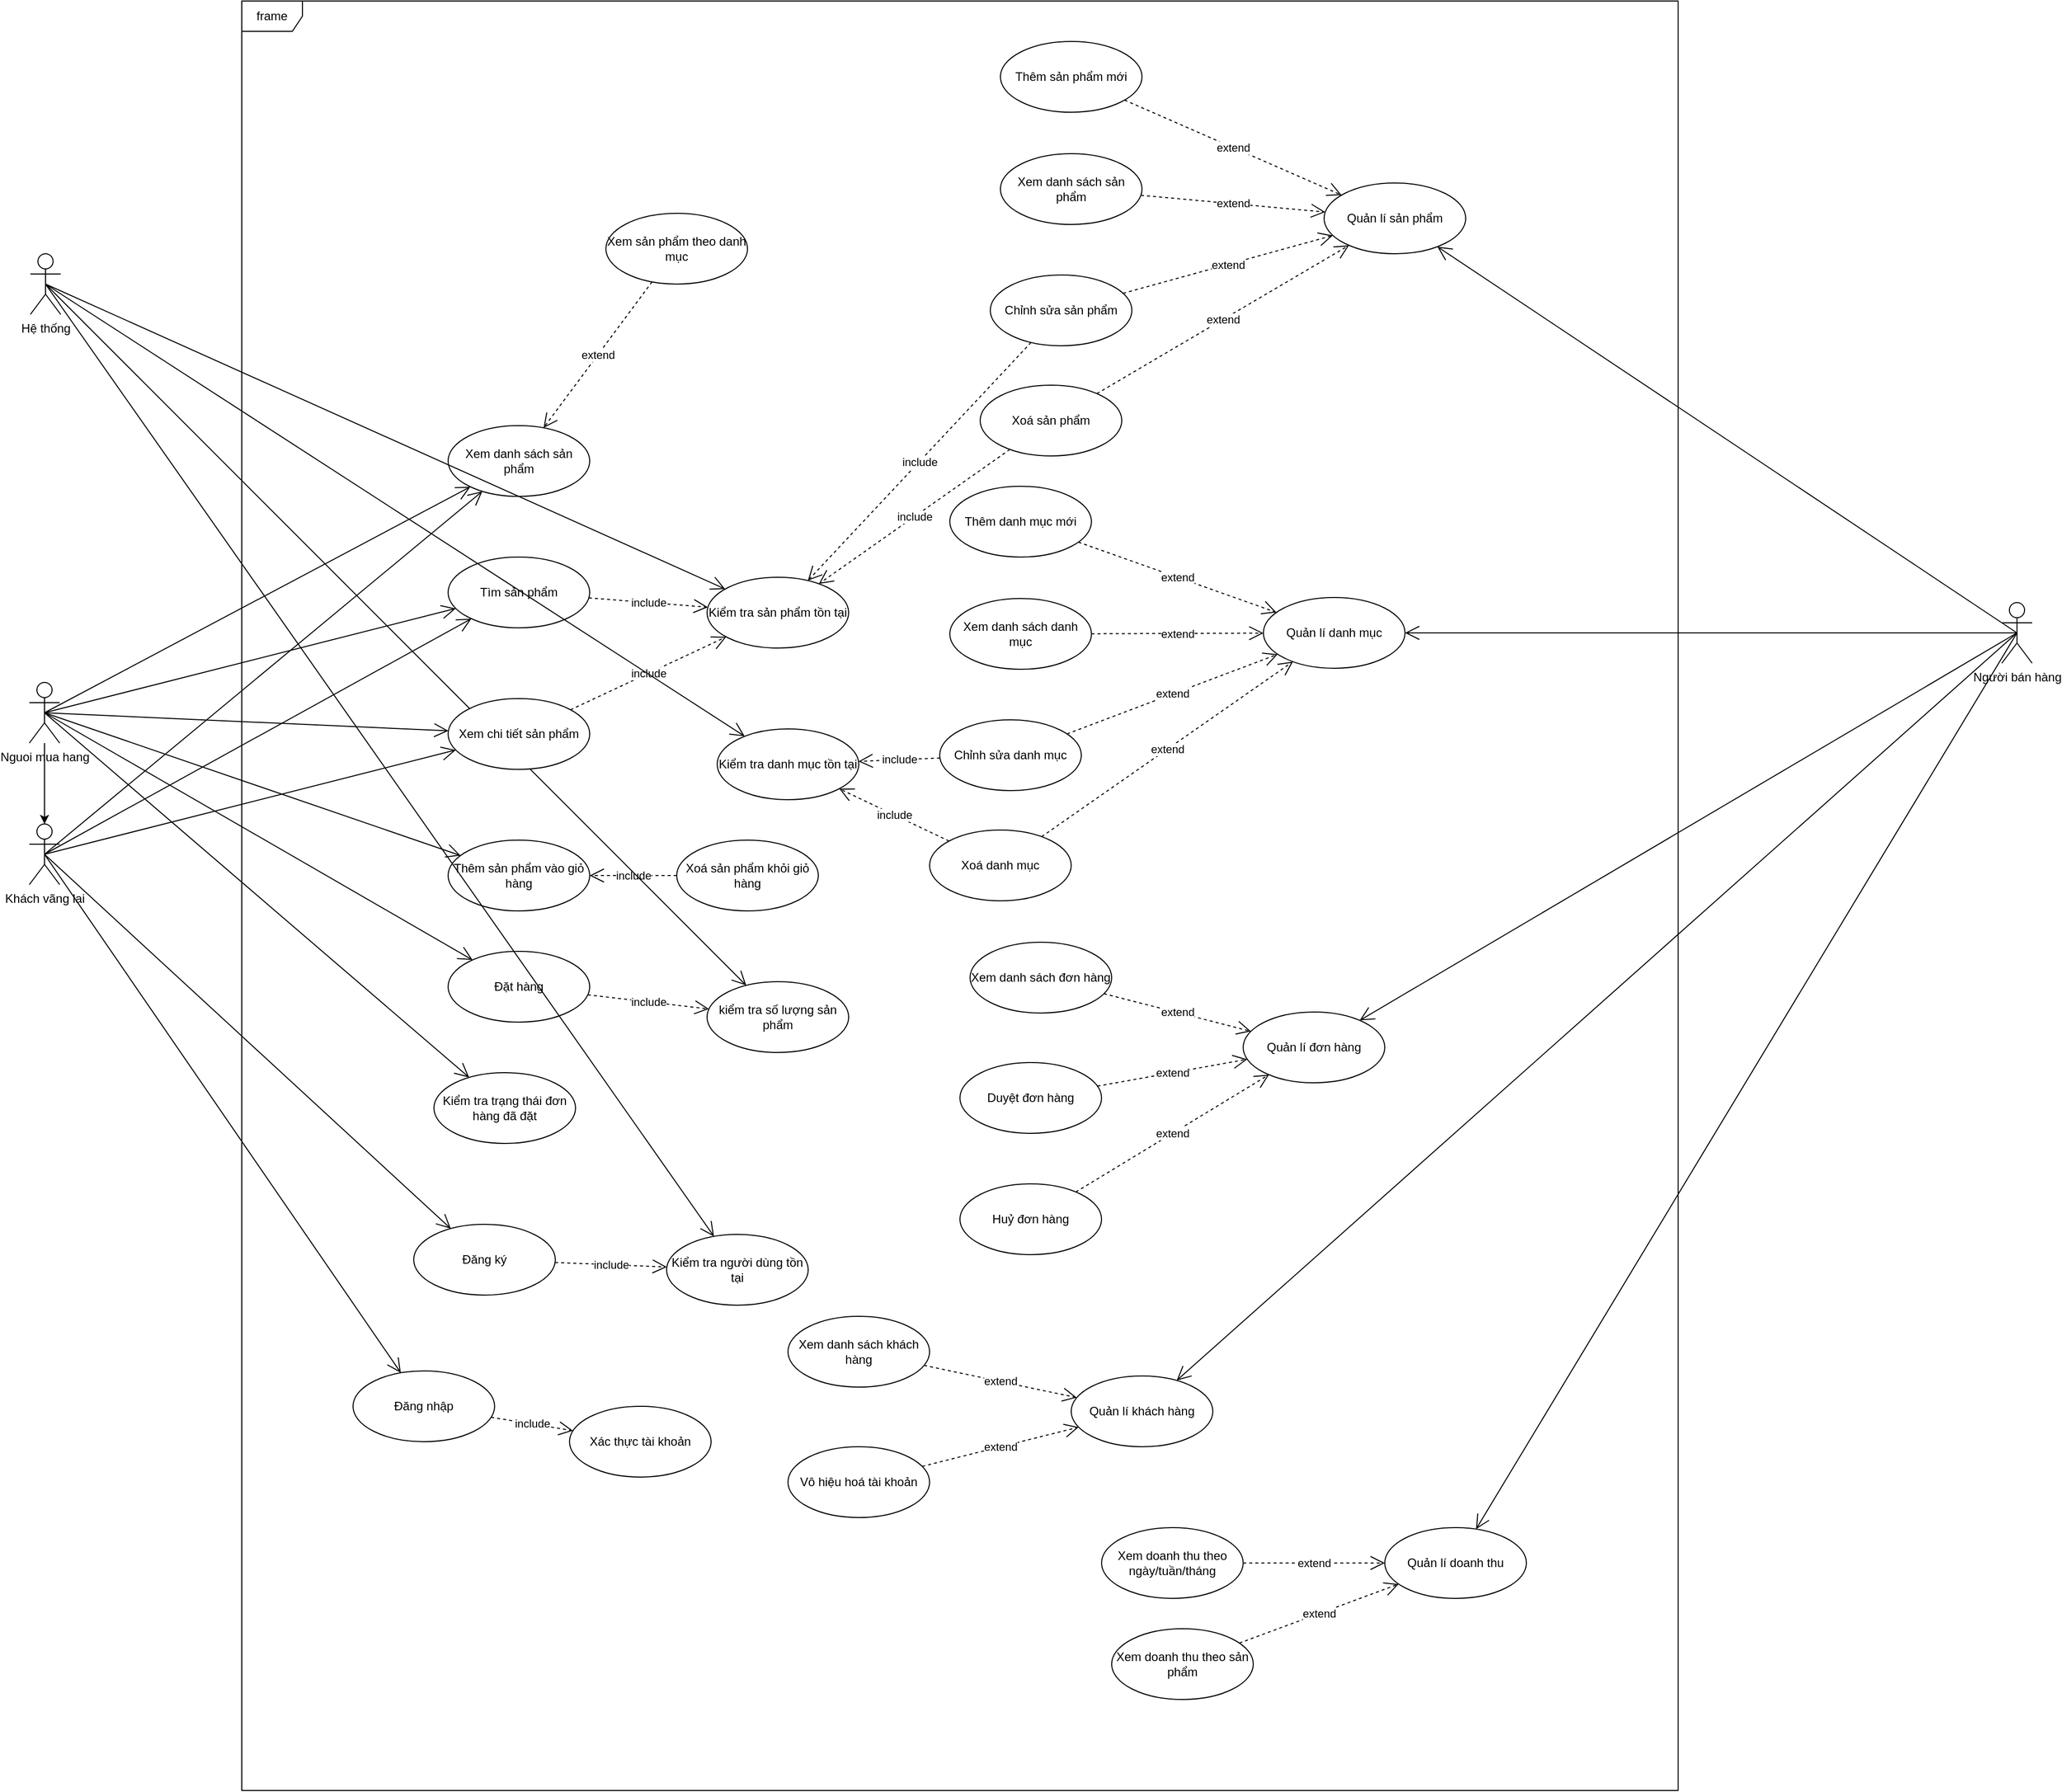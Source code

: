 <mxfile version="25.0.3" pages="3">
  <diagram name="usecase" id="TwHk-kI8kQQZe3PxH04q">
    <mxGraphModel dx="2408" dy="2024" grid="1" gridSize="10" guides="1" tooltips="1" connect="1" arrows="1" fold="1" page="1" pageScale="1" pageWidth="827" pageHeight="1169" math="0" shadow="0">
      <root>
        <mxCell id="0" />
        <mxCell id="1" parent="0" />
        <mxCell id="GcIDPTe0jS2RN4q7dddE-26" value="" style="edgeStyle=orthogonalEdgeStyle;rounded=0;orthogonalLoop=1;jettySize=auto;html=1;" edge="1" parent="1" source="GcIDPTe0jS2RN4q7dddE-1" target="GcIDPTe0jS2RN4q7dddE-25">
          <mxGeometry relative="1" as="geometry" />
        </mxCell>
        <mxCell id="GcIDPTe0jS2RN4q7dddE-1" value="Nguoi mua hang" style="shape=umlActor;verticalLabelPosition=bottom;verticalAlign=top;html=1;" vertex="1" parent="1">
          <mxGeometry x="-190" y="-96" width="30" height="60" as="geometry" />
        </mxCell>
        <mxCell id="GcIDPTe0jS2RN4q7dddE-4" value="Xem danh sách sản phẩm" style="ellipse;whiteSpace=wrap;html=1;" vertex="1" parent="1">
          <mxGeometry x="224" y="-350" width="140" height="70" as="geometry" />
        </mxCell>
        <mxCell id="GcIDPTe0jS2RN4q7dddE-5" value="Tìm sản phẩm" style="ellipse;whiteSpace=wrap;html=1;" vertex="1" parent="1">
          <mxGeometry x="224" y="-220" width="140" height="70" as="geometry" />
        </mxCell>
        <mxCell id="GcIDPTe0jS2RN4q7dddE-7" value="Thêm sản phẩm vào giỏ hàng" style="ellipse;whiteSpace=wrap;html=1;" vertex="1" parent="1">
          <mxGeometry x="224" y="60" width="140" height="70" as="geometry" />
        </mxCell>
        <mxCell id="GcIDPTe0jS2RN4q7dddE-8" value="Đặt hàng" style="ellipse;whiteSpace=wrap;html=1;" vertex="1" parent="1">
          <mxGeometry x="224" y="170" width="140" height="70" as="geometry" />
        </mxCell>
        <mxCell id="GcIDPTe0jS2RN4q7dddE-9" value="Kiểm tra trạng thái đơn hàng đã đặt" style="ellipse;whiteSpace=wrap;html=1;" vertex="1" parent="1">
          <mxGeometry x="210" y="290" width="140" height="70" as="geometry" />
        </mxCell>
        <mxCell id="GcIDPTe0jS2RN4q7dddE-10" value="Xem sản phẩm theo danh mục" style="ellipse;whiteSpace=wrap;html=1;" vertex="1" parent="1">
          <mxGeometry x="380" y="-560" width="140" height="70" as="geometry" />
        </mxCell>
        <mxCell id="GcIDPTe0jS2RN4q7dddE-11" value="Xoá sản phẩm khỏi giỏ hàng" style="ellipse;whiteSpace=wrap;html=1;" vertex="1" parent="1">
          <mxGeometry x="450" y="60" width="140" height="70" as="geometry" />
        </mxCell>
        <mxCell id="GcIDPTe0jS2RN4q7dddE-13" value="extend" style="endArrow=open;endSize=12;dashed=1;html=1;rounded=0;" edge="1" parent="1" source="GcIDPTe0jS2RN4q7dddE-10" target="GcIDPTe0jS2RN4q7dddE-4">
          <mxGeometry width="160" relative="1" as="geometry">
            <mxPoint x="340" y="-220" as="sourcePoint" />
            <mxPoint x="500" y="-220" as="targetPoint" />
          </mxGeometry>
        </mxCell>
        <mxCell id="GcIDPTe0jS2RN4q7dddE-14" value="include" style="endArrow=open;endSize=12;dashed=1;html=1;rounded=0;" edge="1" parent="1" source="GcIDPTe0jS2RN4q7dddE-11" target="GcIDPTe0jS2RN4q7dddE-7">
          <mxGeometry width="160" relative="1" as="geometry">
            <mxPoint x="300" y="40" as="sourcePoint" />
            <mxPoint x="460" y="40" as="targetPoint" />
          </mxGeometry>
        </mxCell>
        <mxCell id="GcIDPTe0jS2RN4q7dddE-15" value="" style="endArrow=open;endFill=1;endSize=12;html=1;rounded=0;exitX=0.5;exitY=0.5;exitDx=0;exitDy=0;exitPerimeter=0;" edge="1" parent="1" source="GcIDPTe0jS2RN4q7dddE-1" target="GcIDPTe0jS2RN4q7dddE-4">
          <mxGeometry width="160" relative="1" as="geometry">
            <mxPoint x="110" y="-60" as="sourcePoint" />
            <mxPoint x="270" y="-60" as="targetPoint" />
          </mxGeometry>
        </mxCell>
        <mxCell id="GcIDPTe0jS2RN4q7dddE-16" value="" style="endArrow=open;endFill=1;endSize=12;html=1;rounded=0;exitX=0.5;exitY=0.5;exitDx=0;exitDy=0;exitPerimeter=0;" edge="1" parent="1" source="GcIDPTe0jS2RN4q7dddE-1" target="GcIDPTe0jS2RN4q7dddE-5">
          <mxGeometry width="160" relative="1" as="geometry">
            <mxPoint x="130" y="-130" as="sourcePoint" />
            <mxPoint x="290" y="-130" as="targetPoint" />
          </mxGeometry>
        </mxCell>
        <mxCell id="GcIDPTe0jS2RN4q7dddE-17" value="" style="endArrow=open;endFill=1;endSize=12;html=1;rounded=0;exitX=0.5;exitY=0.5;exitDx=0;exitDy=0;exitPerimeter=0;" edge="1" parent="1" source="GcIDPTe0jS2RN4q7dddE-1" target="GcIDPTe0jS2RN4q7dddE-6">
          <mxGeometry width="160" relative="1" as="geometry">
            <mxPoint x="90" y="-80" as="sourcePoint" />
            <mxPoint x="250" y="-80" as="targetPoint" />
          </mxGeometry>
        </mxCell>
        <mxCell id="GcIDPTe0jS2RN4q7dddE-18" value="" style="endArrow=open;endFill=1;endSize=12;html=1;rounded=0;exitX=0.5;exitY=0.5;exitDx=0;exitDy=0;exitPerimeter=0;" edge="1" parent="1" source="GcIDPTe0jS2RN4q7dddE-1" target="GcIDPTe0jS2RN4q7dddE-7">
          <mxGeometry width="160" relative="1" as="geometry">
            <mxPoint x="50" y="-50" as="sourcePoint" />
            <mxPoint x="210" y="-50" as="targetPoint" />
          </mxGeometry>
        </mxCell>
        <mxCell id="GcIDPTe0jS2RN4q7dddE-19" value="" style="endArrow=open;endFill=1;endSize=12;html=1;rounded=0;exitX=0.5;exitY=0.5;exitDx=0;exitDy=0;exitPerimeter=0;" edge="1" parent="1" source="GcIDPTe0jS2RN4q7dddE-1" target="GcIDPTe0jS2RN4q7dddE-8">
          <mxGeometry width="160" relative="1" as="geometry">
            <mxPoint x="50" y="50" as="sourcePoint" />
            <mxPoint x="210" y="50" as="targetPoint" />
          </mxGeometry>
        </mxCell>
        <mxCell id="GcIDPTe0jS2RN4q7dddE-21" value="" style="endArrow=open;endFill=1;endSize=12;html=1;rounded=0;exitX=0.5;exitY=0.5;exitDx=0;exitDy=0;exitPerimeter=0;" edge="1" parent="1" source="GcIDPTe0jS2RN4q7dddE-1" target="GcIDPTe0jS2RN4q7dddE-9">
          <mxGeometry width="160" relative="1" as="geometry">
            <mxPoint x="90" y="-30" as="sourcePoint" />
            <mxPoint x="250" y="-30" as="targetPoint" />
          </mxGeometry>
        </mxCell>
        <mxCell id="GcIDPTe0jS2RN4q7dddE-25" value="Khách vãng lai" style="shape=umlActor;verticalLabelPosition=bottom;verticalAlign=top;html=1;" vertex="1" parent="1">
          <mxGeometry x="-190" y="44" width="30" height="60" as="geometry" />
        </mxCell>
        <mxCell id="GcIDPTe0jS2RN4q7dddE-27" value="Người bán hàng" style="shape=umlActor;verticalLabelPosition=bottom;verticalAlign=top;html=1;" vertex="1" parent="1">
          <mxGeometry x="1760" y="-175" width="30" height="60" as="geometry" />
        </mxCell>
        <mxCell id="GcIDPTe0jS2RN4q7dddE-28" value="Quản lí sản phẩm" style="ellipse;whiteSpace=wrap;html=1;" vertex="1" parent="1">
          <mxGeometry x="1090" y="-590" width="140" height="70" as="geometry" />
        </mxCell>
        <mxCell id="GcIDPTe0jS2RN4q7dddE-29" value="Quản lí danh mục" style="ellipse;whiteSpace=wrap;html=1;" vertex="1" parent="1">
          <mxGeometry x="1030" y="-180" width="140" height="70" as="geometry" />
        </mxCell>
        <mxCell id="GcIDPTe0jS2RN4q7dddE-30" value="Quản lí đơn hàng" style="ellipse;whiteSpace=wrap;html=1;" vertex="1" parent="1">
          <mxGeometry x="1010" y="230" width="140" height="70" as="geometry" />
        </mxCell>
        <mxCell id="GcIDPTe0jS2RN4q7dddE-31" value="Quản lí khách hàng" style="ellipse;whiteSpace=wrap;html=1;" vertex="1" parent="1">
          <mxGeometry x="840" y="590" width="140" height="70" as="geometry" />
        </mxCell>
        <mxCell id="GcIDPTe0jS2RN4q7dddE-32" value="Quản lí doanh thu" style="ellipse;whiteSpace=wrap;html=1;" vertex="1" parent="1">
          <mxGeometry x="1150" y="740" width="140" height="70" as="geometry" />
        </mxCell>
        <mxCell id="GcIDPTe0jS2RN4q7dddE-33" value="" style="endArrow=open;endFill=1;endSize=12;html=1;rounded=0;exitX=0.5;exitY=0.5;exitDx=0;exitDy=0;exitPerimeter=0;" edge="1" parent="1" source="GcIDPTe0jS2RN4q7dddE-27" target="GcIDPTe0jS2RN4q7dddE-28">
          <mxGeometry width="160" relative="1" as="geometry">
            <mxPoint x="1250" y="170" as="sourcePoint" />
            <mxPoint x="1410" y="170" as="targetPoint" />
          </mxGeometry>
        </mxCell>
        <mxCell id="GcIDPTe0jS2RN4q7dddE-34" value="" style="endArrow=open;endFill=1;endSize=12;html=1;rounded=0;exitX=0.5;exitY=0.5;exitDx=0;exitDy=0;exitPerimeter=0;" edge="1" parent="1" source="GcIDPTe0jS2RN4q7dddE-27" target="GcIDPTe0jS2RN4q7dddE-29">
          <mxGeometry width="160" relative="1" as="geometry">
            <mxPoint x="1310" y="120" as="sourcePoint" />
            <mxPoint x="1470" y="120" as="targetPoint" />
          </mxGeometry>
        </mxCell>
        <mxCell id="GcIDPTe0jS2RN4q7dddE-35" value="" style="endArrow=open;endFill=1;endSize=12;html=1;rounded=0;exitX=0.5;exitY=0.5;exitDx=0;exitDy=0;exitPerimeter=0;" edge="1" parent="1" source="GcIDPTe0jS2RN4q7dddE-27" target="GcIDPTe0jS2RN4q7dddE-30">
          <mxGeometry width="160" relative="1" as="geometry">
            <mxPoint x="1270" y="130" as="sourcePoint" />
            <mxPoint x="1430" y="130" as="targetPoint" />
          </mxGeometry>
        </mxCell>
        <mxCell id="GcIDPTe0jS2RN4q7dddE-36" value="" style="endArrow=open;endFill=1;endSize=12;html=1;rounded=0;exitX=0.5;exitY=0.5;exitDx=0;exitDy=0;exitPerimeter=0;" edge="1" parent="1" source="GcIDPTe0jS2RN4q7dddE-27" target="GcIDPTe0jS2RN4q7dddE-31">
          <mxGeometry width="160" relative="1" as="geometry">
            <mxPoint x="1310" y="210" as="sourcePoint" />
            <mxPoint x="1470" y="210" as="targetPoint" />
          </mxGeometry>
        </mxCell>
        <mxCell id="GcIDPTe0jS2RN4q7dddE-37" value="" style="endArrow=open;endFill=1;endSize=12;html=1;rounded=0;exitX=0.5;exitY=0.5;exitDx=0;exitDy=0;exitPerimeter=0;" edge="1" parent="1" source="GcIDPTe0jS2RN4q7dddE-27" target="GcIDPTe0jS2RN4q7dddE-32">
          <mxGeometry width="160" relative="1" as="geometry">
            <mxPoint x="1350" y="340" as="sourcePoint" />
            <mxPoint x="1510" y="340" as="targetPoint" />
          </mxGeometry>
        </mxCell>
        <mxCell id="GcIDPTe0jS2RN4q7dddE-38" value="Thêm sản phẩm mới" style="ellipse;whiteSpace=wrap;html=1;" vertex="1" parent="1">
          <mxGeometry x="770" y="-730" width="140" height="70" as="geometry" />
        </mxCell>
        <mxCell id="GcIDPTe0jS2RN4q7dddE-39" value="Xem danh sách sản phẩm" style="ellipse;whiteSpace=wrap;html=1;" vertex="1" parent="1">
          <mxGeometry x="770" y="-619" width="140" height="70" as="geometry" />
        </mxCell>
        <mxCell id="GcIDPTe0jS2RN4q7dddE-40" value="Chỉnh sửa sản phẩm" style="ellipse;whiteSpace=wrap;html=1;" vertex="1" parent="1">
          <mxGeometry x="760" y="-499" width="140" height="70" as="geometry" />
        </mxCell>
        <mxCell id="GcIDPTe0jS2RN4q7dddE-41" value="Xoá sản phẩm" style="ellipse;whiteSpace=wrap;html=1;" vertex="1" parent="1">
          <mxGeometry x="750" y="-390" width="140" height="70" as="geometry" />
        </mxCell>
        <mxCell id="GcIDPTe0jS2RN4q7dddE-43" value="extend" style="endArrow=open;endSize=12;dashed=1;html=1;rounded=0;" edge="1" parent="1" source="GcIDPTe0jS2RN4q7dddE-38" target="GcIDPTe0jS2RN4q7dddE-28">
          <mxGeometry width="160" relative="1" as="geometry">
            <mxPoint x="890" y="-490" as="sourcePoint" />
            <mxPoint x="1050" y="-490" as="targetPoint" />
          </mxGeometry>
        </mxCell>
        <mxCell id="GcIDPTe0jS2RN4q7dddE-44" value="extend" style="endArrow=open;endSize=12;dashed=1;html=1;rounded=0;" edge="1" parent="1" source="GcIDPTe0jS2RN4q7dddE-39" target="GcIDPTe0jS2RN4q7dddE-28">
          <mxGeometry width="160" relative="1" as="geometry">
            <mxPoint x="940" y="-270" as="sourcePoint" />
            <mxPoint x="1100" y="-270" as="targetPoint" />
          </mxGeometry>
        </mxCell>
        <mxCell id="GcIDPTe0jS2RN4q7dddE-45" value="extend" style="endArrow=open;endSize=12;dashed=1;html=1;rounded=0;" edge="1" parent="1" source="GcIDPTe0jS2RN4q7dddE-40" target="GcIDPTe0jS2RN4q7dddE-28">
          <mxGeometry width="160" relative="1" as="geometry">
            <mxPoint x="910" y="-270" as="sourcePoint" />
            <mxPoint x="1070" y="-270" as="targetPoint" />
          </mxGeometry>
        </mxCell>
        <mxCell id="GcIDPTe0jS2RN4q7dddE-46" value="extend" style="endArrow=open;endSize=12;dashed=1;html=1;rounded=0;" edge="1" parent="1" source="GcIDPTe0jS2RN4q7dddE-41" target="GcIDPTe0jS2RN4q7dddE-28">
          <mxGeometry width="160" relative="1" as="geometry">
            <mxPoint x="920" y="-190" as="sourcePoint" />
            <mxPoint x="1080" y="-190" as="targetPoint" />
          </mxGeometry>
        </mxCell>
        <mxCell id="GcIDPTe0jS2RN4q7dddE-47" value="Thêm danh mục mới" style="ellipse;whiteSpace=wrap;html=1;" vertex="1" parent="1">
          <mxGeometry x="720" y="-290" width="140" height="70" as="geometry" />
        </mxCell>
        <mxCell id="GcIDPTe0jS2RN4q7dddE-48" value="Xem danh sách danh mục" style="ellipse;whiteSpace=wrap;html=1;" vertex="1" parent="1">
          <mxGeometry x="720" y="-179" width="140" height="70" as="geometry" />
        </mxCell>
        <mxCell id="GcIDPTe0jS2RN4q7dddE-49" value="Chỉnh sửa danh mục" style="ellipse;whiteSpace=wrap;html=1;" vertex="1" parent="1">
          <mxGeometry x="710" y="-59" width="140" height="70" as="geometry" />
        </mxCell>
        <mxCell id="GcIDPTe0jS2RN4q7dddE-50" value="Xoá danh mục" style="ellipse;whiteSpace=wrap;html=1;" vertex="1" parent="1">
          <mxGeometry x="700" y="50" width="140" height="70" as="geometry" />
        </mxCell>
        <mxCell id="GcIDPTe0jS2RN4q7dddE-51" value="extend" style="endArrow=open;endSize=12;dashed=1;html=1;rounded=0;" edge="1" parent="1" source="GcIDPTe0jS2RN4q7dddE-47" target="GcIDPTe0jS2RN4q7dddE-29">
          <mxGeometry width="160" relative="1" as="geometry">
            <mxPoint x="870" y="-46" as="sourcePoint" />
            <mxPoint x="1051" y="70" as="targetPoint" />
          </mxGeometry>
        </mxCell>
        <mxCell id="GcIDPTe0jS2RN4q7dddE-52" value="extend" style="endArrow=open;endSize=12;dashed=1;html=1;rounded=0;" edge="1" parent="1" source="GcIDPTe0jS2RN4q7dddE-48" target="GcIDPTe0jS2RN4q7dddE-29">
          <mxGeometry width="160" relative="1" as="geometry">
            <mxPoint x="920" y="174" as="sourcePoint" />
            <mxPoint x="1032" y="79" as="targetPoint" />
          </mxGeometry>
        </mxCell>
        <mxCell id="GcIDPTe0jS2RN4q7dddE-53" value="extend" style="endArrow=open;endSize=12;dashed=1;html=1;rounded=0;" edge="1" parent="1" source="GcIDPTe0jS2RN4q7dddE-49" target="GcIDPTe0jS2RN4q7dddE-29">
          <mxGeometry width="160" relative="1" as="geometry">
            <mxPoint x="890" y="174" as="sourcePoint" />
            <mxPoint x="1021" y="106" as="targetPoint" />
          </mxGeometry>
        </mxCell>
        <mxCell id="GcIDPTe0jS2RN4q7dddE-54" value="extend" style="endArrow=open;endSize=12;dashed=1;html=1;rounded=0;" edge="1" parent="1" source="GcIDPTe0jS2RN4q7dddE-50" target="GcIDPTe0jS2RN4q7dddE-29">
          <mxGeometry width="160" relative="1" as="geometry">
            <mxPoint x="900" y="254" as="sourcePoint" />
            <mxPoint x="1039" y="123" as="targetPoint" />
          </mxGeometry>
        </mxCell>
        <mxCell id="GcIDPTe0jS2RN4q7dddE-55" value="Xem danh sách đơn hàng" style="ellipse;whiteSpace=wrap;html=1;" vertex="1" parent="1">
          <mxGeometry x="740" y="161" width="140" height="70" as="geometry" />
        </mxCell>
        <mxCell id="GcIDPTe0jS2RN4q7dddE-56" value="Duyệt đơn hàng" style="ellipse;whiteSpace=wrap;html=1;" vertex="1" parent="1">
          <mxGeometry x="730" y="280" width="140" height="70" as="geometry" />
        </mxCell>
        <mxCell id="GcIDPTe0jS2RN4q7dddE-57" value="Huỷ đơn hàng" style="ellipse;whiteSpace=wrap;html=1;" vertex="1" parent="1">
          <mxGeometry x="730" y="400" width="140" height="70" as="geometry" />
        </mxCell>
        <mxCell id="GcIDPTe0jS2RN4q7dddE-59" value="extend" style="endArrow=open;endSize=12;dashed=1;html=1;rounded=0;" edge="1" parent="1" source="GcIDPTe0jS2RN4q7dddE-55" target="GcIDPTe0jS2RN4q7dddE-30">
          <mxGeometry width="160" relative="1" as="geometry">
            <mxPoint x="840" y="230" as="sourcePoint" />
            <mxPoint x="1000" y="230" as="targetPoint" />
          </mxGeometry>
        </mxCell>
        <mxCell id="GcIDPTe0jS2RN4q7dddE-60" value="extend" style="endArrow=open;endSize=12;dashed=1;html=1;rounded=0;" edge="1" parent="1" source="GcIDPTe0jS2RN4q7dddE-56" target="GcIDPTe0jS2RN4q7dddE-30">
          <mxGeometry width="160" relative="1" as="geometry">
            <mxPoint x="882" y="222" as="sourcePoint" />
            <mxPoint x="1027" y="259" as="targetPoint" />
          </mxGeometry>
        </mxCell>
        <mxCell id="GcIDPTe0jS2RN4q7dddE-61" value="extend" style="endArrow=open;endSize=12;dashed=1;html=1;rounded=0;" edge="1" parent="1" source="GcIDPTe0jS2RN4q7dddE-57" target="GcIDPTe0jS2RN4q7dddE-30">
          <mxGeometry width="160" relative="1" as="geometry">
            <mxPoint x="892" y="232" as="sourcePoint" />
            <mxPoint x="1037" y="269" as="targetPoint" />
          </mxGeometry>
        </mxCell>
        <mxCell id="GcIDPTe0jS2RN4q7dddE-62" value="Xem danh sách khách hàng" style="ellipse;whiteSpace=wrap;html=1;" vertex="1" parent="1">
          <mxGeometry x="560" y="531" width="140" height="70" as="geometry" />
        </mxCell>
        <mxCell id="GcIDPTe0jS2RN4q7dddE-63" value="Vô hiệu hoá tài khoản" style="ellipse;whiteSpace=wrap;html=1;" vertex="1" parent="1">
          <mxGeometry x="560" y="660" width="140" height="70" as="geometry" />
        </mxCell>
        <mxCell id="GcIDPTe0jS2RN4q7dddE-64" value="extend" style="endArrow=open;endSize=12;dashed=1;html=1;rounded=0;" edge="1" parent="1" source="GcIDPTe0jS2RN4q7dddE-62" target="GcIDPTe0jS2RN4q7dddE-31">
          <mxGeometry width="160" relative="1" as="geometry">
            <mxPoint x="720" y="520" as="sourcePoint" />
            <mxPoint x="880" y="520" as="targetPoint" />
          </mxGeometry>
        </mxCell>
        <mxCell id="GcIDPTe0jS2RN4q7dddE-65" value="extend" style="endArrow=open;endSize=12;dashed=1;html=1;rounded=0;" edge="1" parent="1" source="GcIDPTe0jS2RN4q7dddE-63" target="GcIDPTe0jS2RN4q7dddE-31">
          <mxGeometry width="160" relative="1" as="geometry">
            <mxPoint x="770" y="770" as="sourcePoint" />
            <mxPoint x="930" y="770" as="targetPoint" />
          </mxGeometry>
        </mxCell>
        <mxCell id="GcIDPTe0jS2RN4q7dddE-66" value="extend" style="endArrow=open;endSize=12;dashed=1;html=1;rounded=0;" edge="1" parent="1" source="GcIDPTe0jS2RN4q7dddE-67" target="GcIDPTe0jS2RN4q7dddE-32">
          <mxGeometry width="160" relative="1" as="geometry">
            <mxPoint x="110" y="930" as="sourcePoint" />
            <mxPoint x="270" y="930" as="targetPoint" />
          </mxGeometry>
        </mxCell>
        <mxCell id="GcIDPTe0jS2RN4q7dddE-67" value="Xem doanh thu theo ngày/tuần/tháng" style="ellipse;whiteSpace=wrap;html=1;" vertex="1" parent="1">
          <mxGeometry x="870" y="740" width="140" height="70" as="geometry" />
        </mxCell>
        <mxCell id="GcIDPTe0jS2RN4q7dddE-68" value="extend" style="endArrow=open;endSize=12;dashed=1;html=1;rounded=0;" edge="1" parent="1" source="GcIDPTe0jS2RN4q7dddE-69" target="GcIDPTe0jS2RN4q7dddE-32">
          <mxGeometry width="160" relative="1" as="geometry">
            <mxPoint x="960" y="930" as="sourcePoint" />
            <mxPoint x="1120" y="930" as="targetPoint" />
          </mxGeometry>
        </mxCell>
        <mxCell id="GcIDPTe0jS2RN4q7dddE-69" value="Xem doanh thu theo sản phẩm" style="ellipse;whiteSpace=wrap;html=1;" vertex="1" parent="1">
          <mxGeometry x="880" y="840" width="140" height="70" as="geometry" />
        </mxCell>
        <mxCell id="GcIDPTe0jS2RN4q7dddE-70" value="Đăng nhập" style="ellipse;whiteSpace=wrap;html=1;" vertex="1" parent="1">
          <mxGeometry x="130" y="585" width="140" height="70" as="geometry" />
        </mxCell>
        <mxCell id="GcIDPTe0jS2RN4q7dddE-71" value="Đăng ký" style="ellipse;whiteSpace=wrap;html=1;" vertex="1" parent="1">
          <mxGeometry x="190" y="440" width="140" height="70" as="geometry" />
        </mxCell>
        <mxCell id="GcIDPTe0jS2RN4q7dddE-74" value="" style="endArrow=open;endFill=1;endSize=12;html=1;rounded=0;exitX=0.5;exitY=0.5;exitDx=0;exitDy=0;exitPerimeter=0;" edge="1" parent="1" source="GcIDPTe0jS2RN4q7dddE-25" target="GcIDPTe0jS2RN4q7dddE-4">
          <mxGeometry width="160" relative="1" as="geometry">
            <mxPoint x="140" y="100" as="sourcePoint" />
            <mxPoint x="300" y="100" as="targetPoint" />
          </mxGeometry>
        </mxCell>
        <mxCell id="GcIDPTe0jS2RN4q7dddE-75" value="" style="endArrow=open;endFill=1;endSize=12;html=1;rounded=0;exitX=0.5;exitY=0.5;exitDx=0;exitDy=0;exitPerimeter=0;" edge="1" parent="1" source="GcIDPTe0jS2RN4q7dddE-25" target="GcIDPTe0jS2RN4q7dddE-71">
          <mxGeometry width="160" relative="1" as="geometry">
            <mxPoint x="340" y="-130" as="sourcePoint" />
            <mxPoint x="500" y="-130" as="targetPoint" />
          </mxGeometry>
        </mxCell>
        <mxCell id="GcIDPTe0jS2RN4q7dddE-76" value="" style="endArrow=open;endFill=1;endSize=12;html=1;rounded=0;exitX=0.5;exitY=0.5;exitDx=0;exitDy=0;exitPerimeter=0;" edge="1" parent="1" source="GcIDPTe0jS2RN4q7dddE-25" target="GcIDPTe0jS2RN4q7dddE-5">
          <mxGeometry width="160" relative="1" as="geometry">
            <mxPoint x="50" y="120" as="sourcePoint" />
            <mxPoint x="210" y="120" as="targetPoint" />
          </mxGeometry>
        </mxCell>
        <mxCell id="GcIDPTe0jS2RN4q7dddE-77" value="" style="endArrow=open;endFill=1;endSize=12;html=1;rounded=0;exitX=0.5;exitY=0.5;exitDx=0;exitDy=0;exitPerimeter=0;" edge="1" parent="1" source="GcIDPTe0jS2RN4q7dddE-25" target="GcIDPTe0jS2RN4q7dddE-6">
          <mxGeometry width="160" relative="1" as="geometry">
            <mxPoint x="50" y="140" as="sourcePoint" />
            <mxPoint x="210" y="140" as="targetPoint" />
          </mxGeometry>
        </mxCell>
        <mxCell id="GcIDPTe0jS2RN4q7dddE-78" value="" style="endArrow=open;endFill=1;endSize=12;html=1;rounded=0;exitX=0.5;exitY=0.5;exitDx=0;exitDy=0;exitPerimeter=0;" edge="1" parent="1" source="GcIDPTe0jS2RN4q7dddE-25" target="GcIDPTe0jS2RN4q7dddE-70">
          <mxGeometry width="160" relative="1" as="geometry">
            <mxPoint x="40" y="320" as="sourcePoint" />
            <mxPoint x="200" y="320" as="targetPoint" />
          </mxGeometry>
        </mxCell>
        <mxCell id="GcIDPTe0jS2RN4q7dddE-80" value="Kiểm tra sản phẩm tồn tại" style="ellipse;whiteSpace=wrap;html=1;" vertex="1" parent="1">
          <mxGeometry x="480" y="-200" width="140" height="70" as="geometry" />
        </mxCell>
        <mxCell id="GcIDPTe0jS2RN4q7dddE-81" value="include" style="endArrow=open;endSize=12;dashed=1;html=1;rounded=0;" edge="1" parent="1" source="GcIDPTe0jS2RN4q7dddE-5" target="GcIDPTe0jS2RN4q7dddE-80">
          <mxGeometry width="160" relative="1" as="geometry">
            <mxPoint x="440" y="-80" as="sourcePoint" />
            <mxPoint x="600" y="-80" as="targetPoint" />
          </mxGeometry>
        </mxCell>
        <mxCell id="GcIDPTe0jS2RN4q7dddE-82" value="include" style="endArrow=open;endSize=12;dashed=1;html=1;rounded=0;" edge="1" parent="1" source="GcIDPTe0jS2RN4q7dddE-6" target="GcIDPTe0jS2RN4q7dddE-80">
          <mxGeometry width="160" relative="1" as="geometry">
            <mxPoint x="430" y="-50" as="sourcePoint" />
            <mxPoint x="590" y="-50" as="targetPoint" />
          </mxGeometry>
        </mxCell>
        <mxCell id="GcIDPTe0jS2RN4q7dddE-84" value="include" style="endArrow=open;endSize=12;dashed=1;html=1;rounded=0;" edge="1" parent="1" source="GcIDPTe0jS2RN4q7dddE-8" target="GcIDPTe0jS2RN4q7dddE-85">
          <mxGeometry width="160" relative="1" as="geometry">
            <mxPoint x="470" y="320" as="sourcePoint" />
            <mxPoint x="630" y="320" as="targetPoint" />
          </mxGeometry>
        </mxCell>
        <mxCell id="GcIDPTe0jS2RN4q7dddE-85" value="kiểm tra số lượng sản phẩm" style="ellipse;whiteSpace=wrap;html=1;" vertex="1" parent="1">
          <mxGeometry x="480" y="200" width="140" height="70" as="geometry" />
        </mxCell>
        <mxCell id="GcIDPTe0jS2RN4q7dddE-86" value="Kiểm tra người dùng tồn tại" style="ellipse;whiteSpace=wrap;html=1;" vertex="1" parent="1">
          <mxGeometry x="440" y="450" width="140" height="70" as="geometry" />
        </mxCell>
        <mxCell id="GcIDPTe0jS2RN4q7dddE-87" value="include" style="endArrow=open;endSize=12;dashed=1;html=1;rounded=0;" edge="1" parent="1" source="GcIDPTe0jS2RN4q7dddE-71" target="GcIDPTe0jS2RN4q7dddE-86">
          <mxGeometry width="160" relative="1" as="geometry">
            <mxPoint x="310" y="580" as="sourcePoint" />
            <mxPoint x="470" y="580" as="targetPoint" />
          </mxGeometry>
        </mxCell>
        <mxCell id="GcIDPTe0jS2RN4q7dddE-88" value="Xác thực tài khoản" style="ellipse;whiteSpace=wrap;html=1;" vertex="1" parent="1">
          <mxGeometry x="344" y="620" width="140" height="70" as="geometry" />
        </mxCell>
        <mxCell id="GcIDPTe0jS2RN4q7dddE-89" value="include" style="endArrow=open;endSize=12;dashed=1;html=1;rounded=0;" edge="1" parent="1" source="GcIDPTe0jS2RN4q7dddE-70" target="GcIDPTe0jS2RN4q7dddE-88">
          <mxGeometry width="160" relative="1" as="geometry">
            <mxPoint x="270" y="590" as="sourcePoint" />
            <mxPoint x="430" y="590" as="targetPoint" />
          </mxGeometry>
        </mxCell>
        <mxCell id="GcIDPTe0jS2RN4q7dddE-90" value="include" style="endArrow=open;endSize=12;dashed=1;html=1;rounded=0;" edge="1" parent="1" source="GcIDPTe0jS2RN4q7dddE-40" target="GcIDPTe0jS2RN4q7dddE-80">
          <mxGeometry width="160" relative="1" as="geometry">
            <mxPoint x="540" y="-360" as="sourcePoint" />
            <mxPoint x="700" y="-360" as="targetPoint" />
          </mxGeometry>
        </mxCell>
        <mxCell id="GcIDPTe0jS2RN4q7dddE-91" value="include" style="endArrow=open;endSize=12;dashed=1;html=1;rounded=0;" edge="1" parent="1" source="GcIDPTe0jS2RN4q7dddE-41" target="GcIDPTe0jS2RN4q7dddE-80">
          <mxGeometry width="160" relative="1" as="geometry">
            <mxPoint x="500" y="-370" as="sourcePoint" />
            <mxPoint x="660" y="-370" as="targetPoint" />
          </mxGeometry>
        </mxCell>
        <mxCell id="GcIDPTe0jS2RN4q7dddE-92" value="Kiểm tra danh mục tồn tại" style="ellipse;whiteSpace=wrap;html=1;" vertex="1" parent="1">
          <mxGeometry x="490" y="-50" width="140" height="70" as="geometry" />
        </mxCell>
        <mxCell id="GcIDPTe0jS2RN4q7dddE-93" value="include" style="endArrow=open;endSize=12;dashed=1;html=1;rounded=0;" edge="1" parent="1" source="GcIDPTe0jS2RN4q7dddE-49" target="GcIDPTe0jS2RN4q7dddE-92">
          <mxGeometry width="160" relative="1" as="geometry">
            <mxPoint x="640" y="80" as="sourcePoint" />
            <mxPoint x="800" y="80" as="targetPoint" />
          </mxGeometry>
        </mxCell>
        <mxCell id="GcIDPTe0jS2RN4q7dddE-94" value="include" style="endArrow=open;endSize=12;dashed=1;html=1;rounded=0;" edge="1" parent="1" source="GcIDPTe0jS2RN4q7dddE-50" target="GcIDPTe0jS2RN4q7dddE-92">
          <mxGeometry width="160" relative="1" as="geometry">
            <mxPoint x="620" y="70" as="sourcePoint" />
            <mxPoint x="780" y="70" as="targetPoint" />
          </mxGeometry>
        </mxCell>
        <mxCell id="GcIDPTe0jS2RN4q7dddE-95" value="Hệ thống" style="shape=umlActor;verticalLabelPosition=bottom;verticalAlign=top;html=1;" vertex="1" parent="1">
          <mxGeometry x="-189" y="-520" width="30" height="60" as="geometry" />
        </mxCell>
        <mxCell id="GcIDPTe0jS2RN4q7dddE-96" value="" style="endArrow=open;endFill=1;endSize=12;html=1;rounded=0;exitX=0.5;exitY=0.5;exitDx=0;exitDy=0;exitPerimeter=0;" edge="1" parent="1" source="GcIDPTe0jS2RN4q7dddE-95" target="GcIDPTe0jS2RN4q7dddE-80">
          <mxGeometry width="160" relative="1" as="geometry">
            <mxPoint x="180" y="-390" as="sourcePoint" />
            <mxPoint x="340" y="-390" as="targetPoint" />
          </mxGeometry>
        </mxCell>
        <mxCell id="GcIDPTe0jS2RN4q7dddE-97" value="" style="endArrow=open;endFill=1;endSize=12;html=1;rounded=0;exitX=0.5;exitY=0.5;exitDx=0;exitDy=0;exitPerimeter=0;" edge="1" parent="1" source="GcIDPTe0jS2RN4q7dddE-95" target="GcIDPTe0jS2RN4q7dddE-92">
          <mxGeometry width="160" relative="1" as="geometry">
            <mxPoint x="120" y="-360" as="sourcePoint" />
            <mxPoint x="280" y="-360" as="targetPoint" />
          </mxGeometry>
        </mxCell>
        <mxCell id="GcIDPTe0jS2RN4q7dddE-98" value="" style="endArrow=open;endFill=1;endSize=12;html=1;rounded=0;exitX=0.5;exitY=0.5;exitDx=0;exitDy=0;exitPerimeter=0;" edge="1" parent="1" source="GcIDPTe0jS2RN4q7dddE-95" target="GcIDPTe0jS2RN4q7dddE-85">
          <mxGeometry width="160" relative="1" as="geometry">
            <mxPoint x="130" y="-350" as="sourcePoint" />
            <mxPoint x="290" y="-350" as="targetPoint" />
          </mxGeometry>
        </mxCell>
        <mxCell id="GcIDPTe0jS2RN4q7dddE-99" value="" style="endArrow=open;endFill=1;endSize=12;html=1;rounded=0;exitX=0.5;exitY=0.5;exitDx=0;exitDy=0;exitPerimeter=0;" edge="1" parent="1" source="GcIDPTe0jS2RN4q7dddE-95" target="GcIDPTe0jS2RN4q7dddE-86">
          <mxGeometry width="160" relative="1" as="geometry">
            <mxPoint x="100" y="-400" as="sourcePoint" />
            <mxPoint x="260" y="-400" as="targetPoint" />
          </mxGeometry>
        </mxCell>
        <mxCell id="GcIDPTe0jS2RN4q7dddE-6" value="Xem chi tiết sản phẩm" style="ellipse;whiteSpace=wrap;html=1;" vertex="1" parent="1">
          <mxGeometry x="224" y="-80" width="140" height="70" as="geometry" />
        </mxCell>
        <mxCell id="GcIDPTe0jS2RN4q7dddE-100" value="frame" style="shape=umlFrame;whiteSpace=wrap;html=1;pointerEvents=0;" vertex="1" parent="1">
          <mxGeometry x="20" y="-770" width="1420" height="1770" as="geometry" />
        </mxCell>
      </root>
    </mxGraphModel>
  </diagram>
  <diagram id="0QodfljR46gGmPLSa9-_" name="class">
    <mxGraphModel dx="2075" dy="1844" grid="1" gridSize="10" guides="1" tooltips="1" connect="1" arrows="1" fold="1" page="1" pageScale="1" pageWidth="827" pageHeight="1169" math="0" shadow="0">
      <root>
        <mxCell id="0" />
        <mxCell id="1" parent="0" />
        <mxCell id="e08fS9AS4xx21WkD1ZGK-1" value="Người mua hàng" style="swimlane;fontStyle=1;align=center;verticalAlign=top;childLayout=stackLayout;horizontal=1;startSize=26;horizontalStack=0;resizeParent=1;resizeParentMax=0;resizeLast=0;collapsible=1;marginBottom=0;whiteSpace=wrap;html=1;" vertex="1" parent="1">
          <mxGeometry x="480" y="60" width="160" height="86" as="geometry" />
        </mxCell>
        <mxCell id="e08fS9AS4xx21WkD1ZGK-2" value="+ field: type" style="text;strokeColor=none;fillColor=none;align=left;verticalAlign=top;spacingLeft=4;spacingRight=4;overflow=hidden;rotatable=0;points=[[0,0.5],[1,0.5]];portConstraint=eastwest;whiteSpace=wrap;html=1;" vertex="1" parent="e08fS9AS4xx21WkD1ZGK-1">
          <mxGeometry y="26" width="160" height="26" as="geometry" />
        </mxCell>
        <mxCell id="e08fS9AS4xx21WkD1ZGK-3" value="" style="line;strokeWidth=1;fillColor=none;align=left;verticalAlign=middle;spacingTop=-1;spacingLeft=3;spacingRight=3;rotatable=0;labelPosition=right;points=[];portConstraint=eastwest;strokeColor=inherit;" vertex="1" parent="e08fS9AS4xx21WkD1ZGK-1">
          <mxGeometry y="52" width="160" height="8" as="geometry" />
        </mxCell>
        <mxCell id="e08fS9AS4xx21WkD1ZGK-4" value="+ method(type): type" style="text;strokeColor=none;fillColor=none;align=left;verticalAlign=top;spacingLeft=4;spacingRight=4;overflow=hidden;rotatable=0;points=[[0,0.5],[1,0.5]];portConstraint=eastwest;whiteSpace=wrap;html=1;" vertex="1" parent="e08fS9AS4xx21WkD1ZGK-1">
          <mxGeometry y="60" width="160" height="26" as="geometry" />
        </mxCell>
        <mxCell id="e08fS9AS4xx21WkD1ZGK-5" value="Khách vãng lai" style="swimlane;fontStyle=1;align=center;verticalAlign=top;childLayout=stackLayout;horizontal=1;startSize=26;horizontalStack=0;resizeParent=1;resizeParentMax=0;resizeLast=0;collapsible=1;marginBottom=0;whiteSpace=wrap;html=1;" vertex="1" parent="1">
          <mxGeometry y="60" width="160" height="86" as="geometry" />
        </mxCell>
        <mxCell id="e08fS9AS4xx21WkD1ZGK-6" value="+ field: type" style="text;strokeColor=none;fillColor=none;align=left;verticalAlign=top;spacingLeft=4;spacingRight=4;overflow=hidden;rotatable=0;points=[[0,0.5],[1,0.5]];portConstraint=eastwest;whiteSpace=wrap;html=1;" vertex="1" parent="e08fS9AS4xx21WkD1ZGK-5">
          <mxGeometry y="26" width="160" height="26" as="geometry" />
        </mxCell>
        <mxCell id="e08fS9AS4xx21WkD1ZGK-7" value="" style="line;strokeWidth=1;fillColor=none;align=left;verticalAlign=middle;spacingTop=-1;spacingLeft=3;spacingRight=3;rotatable=0;labelPosition=right;points=[];portConstraint=eastwest;strokeColor=inherit;" vertex="1" parent="e08fS9AS4xx21WkD1ZGK-5">
          <mxGeometry y="52" width="160" height="8" as="geometry" />
        </mxCell>
        <mxCell id="e08fS9AS4xx21WkD1ZGK-8" value="+ method(type): type" style="text;strokeColor=none;fillColor=none;align=left;verticalAlign=top;spacingLeft=4;spacingRight=4;overflow=hidden;rotatable=0;points=[[0,0.5],[1,0.5]];portConstraint=eastwest;whiteSpace=wrap;html=1;" vertex="1" parent="e08fS9AS4xx21WkD1ZGK-5">
          <mxGeometry y="60" width="160" height="26" as="geometry" />
        </mxCell>
        <mxCell id="e08fS9AS4xx21WkD1ZGK-9" value="Người bán hàng" style="swimlane;fontStyle=1;align=center;verticalAlign=top;childLayout=stackLayout;horizontal=1;startSize=26;horizontalStack=0;resizeParent=1;resizeParentMax=0;resizeLast=0;collapsible=1;marginBottom=0;whiteSpace=wrap;html=1;" vertex="1" parent="1">
          <mxGeometry x="254" y="60" width="160" height="86" as="geometry" />
        </mxCell>
        <mxCell id="e08fS9AS4xx21WkD1ZGK-10" value="+ field: type" style="text;strokeColor=none;fillColor=none;align=left;verticalAlign=top;spacingLeft=4;spacingRight=4;overflow=hidden;rotatable=0;points=[[0,0.5],[1,0.5]];portConstraint=eastwest;whiteSpace=wrap;html=1;" vertex="1" parent="e08fS9AS4xx21WkD1ZGK-9">
          <mxGeometry y="26" width="160" height="26" as="geometry" />
        </mxCell>
        <mxCell id="e08fS9AS4xx21WkD1ZGK-11" value="" style="line;strokeWidth=1;fillColor=none;align=left;verticalAlign=middle;spacingTop=-1;spacingLeft=3;spacingRight=3;rotatable=0;labelPosition=right;points=[];portConstraint=eastwest;strokeColor=inherit;" vertex="1" parent="e08fS9AS4xx21WkD1ZGK-9">
          <mxGeometry y="52" width="160" height="8" as="geometry" />
        </mxCell>
        <mxCell id="e08fS9AS4xx21WkD1ZGK-12" value="+ method(type): type" style="text;strokeColor=none;fillColor=none;align=left;verticalAlign=top;spacingLeft=4;spacingRight=4;overflow=hidden;rotatable=0;points=[[0,0.5],[1,0.5]];portConstraint=eastwest;whiteSpace=wrap;html=1;" vertex="1" parent="e08fS9AS4xx21WkD1ZGK-9">
          <mxGeometry y="60" width="160" height="26" as="geometry" />
        </mxCell>
        <mxCell id="e08fS9AS4xx21WkD1ZGK-17" value="Sản phẩm" style="swimlane;fontStyle=1;align=center;verticalAlign=top;childLayout=stackLayout;horizontal=1;startSize=26;horizontalStack=0;resizeParent=1;resizeParentMax=0;resizeLast=0;collapsible=1;marginBottom=0;whiteSpace=wrap;html=1;" vertex="1" parent="1">
          <mxGeometry x="-60" y="420" width="160" height="86" as="geometry" />
        </mxCell>
        <mxCell id="e08fS9AS4xx21WkD1ZGK-18" value="+ field: type" style="text;strokeColor=none;fillColor=none;align=left;verticalAlign=top;spacingLeft=4;spacingRight=4;overflow=hidden;rotatable=0;points=[[0,0.5],[1,0.5]];portConstraint=eastwest;whiteSpace=wrap;html=1;" vertex="1" parent="e08fS9AS4xx21WkD1ZGK-17">
          <mxGeometry y="26" width="160" height="26" as="geometry" />
        </mxCell>
        <mxCell id="e08fS9AS4xx21WkD1ZGK-19" value="" style="line;strokeWidth=1;fillColor=none;align=left;verticalAlign=middle;spacingTop=-1;spacingLeft=3;spacingRight=3;rotatable=0;labelPosition=right;points=[];portConstraint=eastwest;strokeColor=inherit;" vertex="1" parent="e08fS9AS4xx21WkD1ZGK-17">
          <mxGeometry y="52" width="160" height="8" as="geometry" />
        </mxCell>
        <mxCell id="e08fS9AS4xx21WkD1ZGK-20" value="+ method(type): type" style="text;strokeColor=none;fillColor=none;align=left;verticalAlign=top;spacingLeft=4;spacingRight=4;overflow=hidden;rotatable=0;points=[[0,0.5],[1,0.5]];portConstraint=eastwest;whiteSpace=wrap;html=1;" vertex="1" parent="e08fS9AS4xx21WkD1ZGK-17">
          <mxGeometry y="60" width="160" height="26" as="geometry" />
        </mxCell>
        <mxCell id="e08fS9AS4xx21WkD1ZGK-21" value="Danh mục" style="swimlane;fontStyle=1;align=center;verticalAlign=top;childLayout=stackLayout;horizontal=1;startSize=26;horizontalStack=0;resizeParent=1;resizeParentMax=0;resizeLast=0;collapsible=1;marginBottom=0;whiteSpace=wrap;html=1;" vertex="1" parent="1">
          <mxGeometry x="-180" y="190" width="160" height="86" as="geometry" />
        </mxCell>
        <mxCell id="e08fS9AS4xx21WkD1ZGK-22" value="+ field: type" style="text;strokeColor=none;fillColor=none;align=left;verticalAlign=top;spacingLeft=4;spacingRight=4;overflow=hidden;rotatable=0;points=[[0,0.5],[1,0.5]];portConstraint=eastwest;whiteSpace=wrap;html=1;" vertex="1" parent="e08fS9AS4xx21WkD1ZGK-21">
          <mxGeometry y="26" width="160" height="26" as="geometry" />
        </mxCell>
        <mxCell id="e08fS9AS4xx21WkD1ZGK-23" value="" style="line;strokeWidth=1;fillColor=none;align=left;verticalAlign=middle;spacingTop=-1;spacingLeft=3;spacingRight=3;rotatable=0;labelPosition=right;points=[];portConstraint=eastwest;strokeColor=inherit;" vertex="1" parent="e08fS9AS4xx21WkD1ZGK-21">
          <mxGeometry y="52" width="160" height="8" as="geometry" />
        </mxCell>
        <mxCell id="e08fS9AS4xx21WkD1ZGK-24" value="+ method(type): type" style="text;strokeColor=none;fillColor=none;align=left;verticalAlign=top;spacingLeft=4;spacingRight=4;overflow=hidden;rotatable=0;points=[[0,0.5],[1,0.5]];portConstraint=eastwest;whiteSpace=wrap;html=1;" vertex="1" parent="e08fS9AS4xx21WkD1ZGK-21">
          <mxGeometry y="60" width="160" height="26" as="geometry" />
        </mxCell>
        <mxCell id="e08fS9AS4xx21WkD1ZGK-25" value="Giỏ hàng" style="swimlane;fontStyle=1;align=center;verticalAlign=top;childLayout=stackLayout;horizontal=1;startSize=26;horizontalStack=0;resizeParent=1;resizeParentMax=0;resizeLast=0;collapsible=1;marginBottom=0;whiteSpace=wrap;html=1;" vertex="1" parent="1">
          <mxGeometry x="320" y="430" width="160" height="86" as="geometry" />
        </mxCell>
        <mxCell id="e08fS9AS4xx21WkD1ZGK-26" value="+ field: type" style="text;strokeColor=none;fillColor=none;align=left;verticalAlign=top;spacingLeft=4;spacingRight=4;overflow=hidden;rotatable=0;points=[[0,0.5],[1,0.5]];portConstraint=eastwest;whiteSpace=wrap;html=1;" vertex="1" parent="e08fS9AS4xx21WkD1ZGK-25">
          <mxGeometry y="26" width="160" height="26" as="geometry" />
        </mxCell>
        <mxCell id="e08fS9AS4xx21WkD1ZGK-27" value="" style="line;strokeWidth=1;fillColor=none;align=left;verticalAlign=middle;spacingTop=-1;spacingLeft=3;spacingRight=3;rotatable=0;labelPosition=right;points=[];portConstraint=eastwest;strokeColor=inherit;" vertex="1" parent="e08fS9AS4xx21WkD1ZGK-25">
          <mxGeometry y="52" width="160" height="8" as="geometry" />
        </mxCell>
        <mxCell id="e08fS9AS4xx21WkD1ZGK-28" value="+ method(type): type" style="text;strokeColor=none;fillColor=none;align=left;verticalAlign=top;spacingLeft=4;spacingRight=4;overflow=hidden;rotatable=0;points=[[0,0.5],[1,0.5]];portConstraint=eastwest;whiteSpace=wrap;html=1;" vertex="1" parent="e08fS9AS4xx21WkD1ZGK-25">
          <mxGeometry y="60" width="160" height="26" as="geometry" />
        </mxCell>
        <mxCell id="e08fS9AS4xx21WkD1ZGK-29" value="&amp;nbsp;Đơn hàng" style="swimlane;fontStyle=1;align=center;verticalAlign=top;childLayout=stackLayout;horizontal=1;startSize=26;horizontalStack=0;resizeParent=1;resizeParentMax=0;resizeLast=0;collapsible=1;marginBottom=0;whiteSpace=wrap;html=1;" vertex="1" parent="1">
          <mxGeometry x="270" y="276" width="160" height="86" as="geometry" />
        </mxCell>
        <mxCell id="e08fS9AS4xx21WkD1ZGK-30" value="+ field: type" style="text;strokeColor=none;fillColor=none;align=left;verticalAlign=top;spacingLeft=4;spacingRight=4;overflow=hidden;rotatable=0;points=[[0,0.5],[1,0.5]];portConstraint=eastwest;whiteSpace=wrap;html=1;" vertex="1" parent="e08fS9AS4xx21WkD1ZGK-29">
          <mxGeometry y="26" width="160" height="26" as="geometry" />
        </mxCell>
        <mxCell id="e08fS9AS4xx21WkD1ZGK-31" value="" style="line;strokeWidth=1;fillColor=none;align=left;verticalAlign=middle;spacingTop=-1;spacingLeft=3;spacingRight=3;rotatable=0;labelPosition=right;points=[];portConstraint=eastwest;strokeColor=inherit;" vertex="1" parent="e08fS9AS4xx21WkD1ZGK-29">
          <mxGeometry y="52" width="160" height="8" as="geometry" />
        </mxCell>
        <mxCell id="e08fS9AS4xx21WkD1ZGK-32" value="+ method(type): type" style="text;strokeColor=none;fillColor=none;align=left;verticalAlign=top;spacingLeft=4;spacingRight=4;overflow=hidden;rotatable=0;points=[[0,0.5],[1,0.5]];portConstraint=eastwest;whiteSpace=wrap;html=1;" vertex="1" parent="e08fS9AS4xx21WkD1ZGK-29">
          <mxGeometry y="60" width="160" height="26" as="geometry" />
        </mxCell>
        <mxCell id="e08fS9AS4xx21WkD1ZGK-33" value="Người dùng" style="swimlane;fontStyle=1;align=center;verticalAlign=top;childLayout=stackLayout;horizontal=1;startSize=26;horizontalStack=0;resizeParent=1;resizeParentMax=0;resizeLast=0;collapsible=1;marginBottom=0;whiteSpace=wrap;html=1;" vertex="1" parent="1">
          <mxGeometry x="254" y="-120" width="160" height="86" as="geometry" />
        </mxCell>
        <mxCell id="e08fS9AS4xx21WkD1ZGK-34" value="+ field: type" style="text;strokeColor=none;fillColor=none;align=left;verticalAlign=top;spacingLeft=4;spacingRight=4;overflow=hidden;rotatable=0;points=[[0,0.5],[1,0.5]];portConstraint=eastwest;whiteSpace=wrap;html=1;" vertex="1" parent="e08fS9AS4xx21WkD1ZGK-33">
          <mxGeometry y="26" width="160" height="26" as="geometry" />
        </mxCell>
        <mxCell id="e08fS9AS4xx21WkD1ZGK-35" value="" style="line;strokeWidth=1;fillColor=none;align=left;verticalAlign=middle;spacingTop=-1;spacingLeft=3;spacingRight=3;rotatable=0;labelPosition=right;points=[];portConstraint=eastwest;strokeColor=inherit;" vertex="1" parent="e08fS9AS4xx21WkD1ZGK-33">
          <mxGeometry y="52" width="160" height="8" as="geometry" />
        </mxCell>
        <mxCell id="e08fS9AS4xx21WkD1ZGK-36" value="+ method(type): type" style="text;strokeColor=none;fillColor=none;align=left;verticalAlign=top;spacingLeft=4;spacingRight=4;overflow=hidden;rotatable=0;points=[[0,0.5],[1,0.5]];portConstraint=eastwest;whiteSpace=wrap;html=1;" vertex="1" parent="e08fS9AS4xx21WkD1ZGK-33">
          <mxGeometry y="60" width="160" height="26" as="geometry" />
        </mxCell>
        <mxCell id="vbaWTxy1gxOqrRfqCZSS-1" value="Extends" style="endArrow=block;endSize=16;endFill=0;html=1;rounded=0;" edge="1" parent="1" source="e08fS9AS4xx21WkD1ZGK-1" target="e08fS9AS4xx21WkD1ZGK-33">
          <mxGeometry width="160" relative="1" as="geometry">
            <mxPoint x="290" y="150" as="sourcePoint" />
            <mxPoint x="450" y="150" as="targetPoint" />
          </mxGeometry>
        </mxCell>
        <mxCell id="vbaWTxy1gxOqrRfqCZSS-2" value="Extends" style="endArrow=block;endSize=16;endFill=0;html=1;rounded=0;" edge="1" parent="1" source="e08fS9AS4xx21WkD1ZGK-9" target="e08fS9AS4xx21WkD1ZGK-33">
          <mxGeometry width="160" relative="1" as="geometry">
            <mxPoint x="130" y="-10" as="sourcePoint" />
            <mxPoint x="290" y="-10" as="targetPoint" />
          </mxGeometry>
        </mxCell>
        <mxCell id="vbaWTxy1gxOqrRfqCZSS-6" value="" style="endArrow=diamondThin;endFill=0;endSize=24;html=1;rounded=0;" edge="1" parent="1" source="e08fS9AS4xx21WkD1ZGK-17" target="e08fS9AS4xx21WkD1ZGK-21">
          <mxGeometry width="160" relative="1" as="geometry">
            <mxPoint x="-120" y="440" as="sourcePoint" />
            <mxPoint x="40" y="440" as="targetPoint" />
          </mxGeometry>
        </mxCell>
        <mxCell id="8kbVwR1xWtQfFvE3uApO-6" value="Thuộc" style="edgeLabel;html=1;align=center;verticalAlign=middle;resizable=0;points=[];" vertex="1" connectable="0" parent="vbaWTxy1gxOqrRfqCZSS-6">
          <mxGeometry x="-0.148" y="1" relative="1" as="geometry">
            <mxPoint as="offset" />
          </mxGeometry>
        </mxCell>
        <mxCell id="NAydTzAE8Rd_9FmdclSy-9" value="1, n" style="edgeLabel;html=1;align=center;verticalAlign=middle;resizable=0;points=[];" vertex="1" connectable="0" parent="vbaWTxy1gxOqrRfqCZSS-6">
          <mxGeometry x="0.543" y="2" relative="1" as="geometry">
            <mxPoint x="1" as="offset" />
          </mxGeometry>
        </mxCell>
        <mxCell id="UCljvS8f7sNAb7avwRbF-1" value="" style="endArrow=diamondThin;endFill=1;endSize=24;html=1;rounded=0;" edge="1" parent="1" source="e08fS9AS4xx21WkD1ZGK-25" target="e08fS9AS4xx21WkD1ZGK-17">
          <mxGeometry width="160" relative="1" as="geometry">
            <mxPoint x="180" y="500" as="sourcePoint" />
            <mxPoint x="340" y="500" as="targetPoint" />
          </mxGeometry>
        </mxCell>
        <mxCell id="8kbVwR1xWtQfFvE3uApO-3" value="Chứa" style="edgeLabel;html=1;align=center;verticalAlign=middle;resizable=0;points=[];" vertex="1" connectable="0" parent="UCljvS8f7sNAb7avwRbF-1">
          <mxGeometry x="-0.217" y="1" relative="1" as="geometry">
            <mxPoint as="offset" />
          </mxGeometry>
        </mxCell>
        <mxCell id="NAydTzAE8Rd_9FmdclSy-10" value="1, n" style="edgeLabel;html=1;align=center;verticalAlign=middle;resizable=0;points=[];" vertex="1" connectable="0" parent="UCljvS8f7sNAb7avwRbF-1">
          <mxGeometry x="-0.776" y="-1" relative="1" as="geometry">
            <mxPoint as="offset" />
          </mxGeometry>
        </mxCell>
        <mxCell id="UCljvS8f7sNAb7avwRbF-2" value="" style="endArrow=diamondThin;endFill=1;endSize=24;html=1;rounded=0;" edge="1" parent="1" source="e08fS9AS4xx21WkD1ZGK-29" target="e08fS9AS4xx21WkD1ZGK-17">
          <mxGeometry width="160" relative="1" as="geometry">
            <mxPoint x="80" y="480" as="sourcePoint" />
            <mxPoint x="240" y="480" as="targetPoint" />
          </mxGeometry>
        </mxCell>
        <mxCell id="8kbVwR1xWtQfFvE3uApO-9" value="Bao gồm" style="edgeLabel;html=1;align=center;verticalAlign=middle;resizable=0;points=[];" vertex="1" connectable="0" parent="UCljvS8f7sNAb7avwRbF-2">
          <mxGeometry x="-0.382" y="-2" relative="1" as="geometry">
            <mxPoint as="offset" />
          </mxGeometry>
        </mxCell>
        <mxCell id="NAydTzAE8Rd_9FmdclSy-8" value="1, n" style="edgeLabel;html=1;align=center;verticalAlign=middle;resizable=0;points=[];" vertex="1" connectable="0" parent="UCljvS8f7sNAb7avwRbF-2">
          <mxGeometry x="-0.815" y="1" relative="1" as="geometry">
            <mxPoint as="offset" />
          </mxGeometry>
        </mxCell>
        <mxCell id="UCljvS8f7sNAb7avwRbF-3" value="" style="endArrow=open;endFill=1;endSize=12;html=1;rounded=0;" edge="1" parent="1" source="e08fS9AS4xx21WkD1ZGK-1" target="e08fS9AS4xx21WkD1ZGK-25">
          <mxGeometry width="160" relative="1" as="geometry">
            <mxPoint x="360" y="290" as="sourcePoint" />
            <mxPoint x="520" y="290" as="targetPoint" />
          </mxGeometry>
        </mxCell>
        <mxCell id="8kbVwR1xWtQfFvE3uApO-2" value="Thêm" style="edgeLabel;html=1;align=center;verticalAlign=middle;resizable=0;points=[];" vertex="1" connectable="0" parent="UCljvS8f7sNAb7avwRbF-3">
          <mxGeometry x="-0.145" relative="1" as="geometry">
            <mxPoint as="offset" />
          </mxGeometry>
        </mxCell>
        <mxCell id="NAydTzAE8Rd_9FmdclSy-11" value="1, 1" style="edgeLabel;html=1;align=center;verticalAlign=middle;resizable=0;points=[];" vertex="1" connectable="0" parent="UCljvS8f7sNAb7avwRbF-3">
          <mxGeometry x="-0.875" y="3" relative="1" as="geometry">
            <mxPoint as="offset" />
          </mxGeometry>
        </mxCell>
        <mxCell id="UCljvS8f7sNAb7avwRbF-4" value="" style="endArrow=open;endFill=1;endSize=12;html=1;rounded=0;" edge="1" parent="1" source="e08fS9AS4xx21WkD1ZGK-1" target="e08fS9AS4xx21WkD1ZGK-29">
          <mxGeometry width="160" relative="1" as="geometry">
            <mxPoint x="550" y="310" as="sourcePoint" />
            <mxPoint x="710" y="310" as="targetPoint" />
          </mxGeometry>
        </mxCell>
        <mxCell id="8kbVwR1xWtQfFvE3uApO-8" value="Tạo" style="edgeLabel;html=1;align=center;verticalAlign=middle;resizable=0;points=[];" vertex="1" connectable="0" parent="UCljvS8f7sNAb7avwRbF-4">
          <mxGeometry x="-0.172" y="-1" relative="1" as="geometry">
            <mxPoint as="offset" />
          </mxGeometry>
        </mxCell>
        <mxCell id="NAydTzAE8Rd_9FmdclSy-12" value="1, n" style="edgeLabel;html=1;align=center;verticalAlign=middle;resizable=0;points=[];" vertex="1" connectable="0" parent="UCljvS8f7sNAb7avwRbF-4">
          <mxGeometry x="-0.758" y="-2" relative="1" as="geometry">
            <mxPoint as="offset" />
          </mxGeometry>
        </mxCell>
        <mxCell id="UCljvS8f7sNAb7avwRbF-6" value="" style="endArrow=open;endFill=1;endSize=12;html=1;rounded=0;entryX=0.55;entryY=0;entryDx=0;entryDy=0;entryPerimeter=0;" edge="1" parent="1" source="e08fS9AS4xx21WkD1ZGK-9" target="e08fS9AS4xx21WkD1ZGK-17">
          <mxGeometry width="160" relative="1" as="geometry">
            <mxPoint x="50" y="180" as="sourcePoint" />
            <mxPoint x="210" y="180" as="targetPoint" />
          </mxGeometry>
        </mxCell>
        <mxCell id="8kbVwR1xWtQfFvE3uApO-4" value="Quản lí" style="edgeLabel;html=1;align=center;verticalAlign=middle;resizable=0;points=[];" vertex="1" connectable="0" parent="UCljvS8f7sNAb7avwRbF-6">
          <mxGeometry x="-0.024" y="1" relative="1" as="geometry">
            <mxPoint as="offset" />
          </mxGeometry>
        </mxCell>
        <mxCell id="NAydTzAE8Rd_9FmdclSy-7" value="1, n" style="edgeLabel;html=1;align=center;verticalAlign=middle;resizable=0;points=[];" vertex="1" connectable="0" parent="UCljvS8f7sNAb7avwRbF-6">
          <mxGeometry x="-0.813" relative="1" as="geometry">
            <mxPoint as="offset" />
          </mxGeometry>
        </mxCell>
        <mxCell id="UCljvS8f7sNAb7avwRbF-7" value="" style="endArrow=open;endFill=1;endSize=12;html=1;rounded=0;" edge="1" parent="1" source="e08fS9AS4xx21WkD1ZGK-9" target="e08fS9AS4xx21WkD1ZGK-21">
          <mxGeometry width="160" relative="1" as="geometry">
            <mxPoint x="50" y="110" as="sourcePoint" />
            <mxPoint x="210" y="110" as="targetPoint" />
          </mxGeometry>
        </mxCell>
        <mxCell id="8kbVwR1xWtQfFvE3uApO-5" value="Quản lí" style="edgeLabel;html=1;align=center;verticalAlign=middle;resizable=0;points=[];" vertex="1" connectable="0" parent="UCljvS8f7sNAb7avwRbF-7">
          <mxGeometry x="-0.061" y="-1" relative="1" as="geometry">
            <mxPoint as="offset" />
          </mxGeometry>
        </mxCell>
        <mxCell id="NAydTzAE8Rd_9FmdclSy-6" value="1, n" style="edgeLabel;html=1;align=center;verticalAlign=middle;resizable=0;points=[];" vertex="1" connectable="0" parent="UCljvS8f7sNAb7avwRbF-7">
          <mxGeometry x="-0.856" y="1" relative="1" as="geometry">
            <mxPoint y="-1" as="offset" />
          </mxGeometry>
        </mxCell>
        <mxCell id="8kbVwR1xWtQfFvE3uApO-1" value="" style="endArrow=open;endFill=1;endSize=12;html=1;rounded=0;" edge="1" parent="1" source="e08fS9AS4xx21WkD1ZGK-9" target="e08fS9AS4xx21WkD1ZGK-29">
          <mxGeometry width="160" relative="1" as="geometry">
            <mxPoint x="20" y="70" as="sourcePoint" />
            <mxPoint x="180" y="70" as="targetPoint" />
          </mxGeometry>
        </mxCell>
        <mxCell id="8kbVwR1xWtQfFvE3uApO-7" value="Duyệt" style="edgeLabel;html=1;align=center;verticalAlign=middle;resizable=0;points=[];" vertex="1" connectable="0" parent="8kbVwR1xWtQfFvE3uApO-1">
          <mxGeometry x="-0.162" y="-1" relative="1" as="geometry">
            <mxPoint as="offset" />
          </mxGeometry>
        </mxCell>
        <mxCell id="NAydTzAE8Rd_9FmdclSy-13" value="1, n" style="edgeLabel;html=1;align=center;verticalAlign=middle;resizable=0;points=[];" vertex="1" connectable="0" parent="8kbVwR1xWtQfFvE3uApO-1">
          <mxGeometry x="-0.738" y="2" relative="1" as="geometry">
            <mxPoint as="offset" />
          </mxGeometry>
        </mxCell>
        <mxCell id="8kbVwR1xWtQfFvE3uApO-10" value="" style="endArrow=open;endFill=1;endSize=12;html=1;rounded=0;" edge="1" parent="1" source="e08fS9AS4xx21WkD1ZGK-5" target="e08fS9AS4xx21WkD1ZGK-17">
          <mxGeometry width="160" relative="1" as="geometry">
            <mxPoint x="570" y="390" as="sourcePoint" />
            <mxPoint x="730" y="390" as="targetPoint" />
          </mxGeometry>
        </mxCell>
        <mxCell id="8kbVwR1xWtQfFvE3uApO-11" value="Xem" style="edgeLabel;html=1;align=center;verticalAlign=middle;resizable=0;points=[];" vertex="1" connectable="0" parent="8kbVwR1xWtQfFvE3uApO-10">
          <mxGeometry x="-0.247" y="-2" relative="1" as="geometry">
            <mxPoint as="offset" />
          </mxGeometry>
        </mxCell>
        <mxCell id="NAydTzAE8Rd_9FmdclSy-14" value="1, n" style="edgeLabel;html=1;align=center;verticalAlign=middle;resizable=0;points=[];" vertex="1" connectable="0" parent="8kbVwR1xWtQfFvE3uApO-10">
          <mxGeometry x="-0.863" relative="1" as="geometry">
            <mxPoint as="offset" />
          </mxGeometry>
        </mxCell>
        <mxCell id="8kbVwR1xWtQfFvE3uApO-12" value="Extends" style="endArrow=block;endSize=16;endFill=0;html=1;rounded=0;" edge="1" parent="1" source="e08fS9AS4xx21WkD1ZGK-5" target="e08fS9AS4xx21WkD1ZGK-33">
          <mxGeometry width="160" relative="1" as="geometry">
            <mxPoint x="50" y="-40" as="sourcePoint" />
            <mxPoint x="210" y="-40" as="targetPoint" />
          </mxGeometry>
        </mxCell>
        <mxCell id="NAydTzAE8Rd_9FmdclSy-1" value="Hệ thống bán hàng" style="swimlane;fontStyle=1;align=center;verticalAlign=top;childLayout=stackLayout;horizontal=1;startSize=26;horizontalStack=0;resizeParent=1;resizeParentMax=0;resizeLast=0;collapsible=1;marginBottom=0;whiteSpace=wrap;html=1;" vertex="1" parent="1">
          <mxGeometry x="254" y="-290" width="160" height="86" as="geometry" />
        </mxCell>
        <mxCell id="NAydTzAE8Rd_9FmdclSy-2" value="+ field: type" style="text;strokeColor=none;fillColor=none;align=left;verticalAlign=top;spacingLeft=4;spacingRight=4;overflow=hidden;rotatable=0;points=[[0,0.5],[1,0.5]];portConstraint=eastwest;whiteSpace=wrap;html=1;" vertex="1" parent="NAydTzAE8Rd_9FmdclSy-1">
          <mxGeometry y="26" width="160" height="26" as="geometry" />
        </mxCell>
        <mxCell id="NAydTzAE8Rd_9FmdclSy-3" value="" style="line;strokeWidth=1;fillColor=none;align=left;verticalAlign=middle;spacingTop=-1;spacingLeft=3;spacingRight=3;rotatable=0;labelPosition=right;points=[];portConstraint=eastwest;strokeColor=inherit;" vertex="1" parent="NAydTzAE8Rd_9FmdclSy-1">
          <mxGeometry y="52" width="160" height="8" as="geometry" />
        </mxCell>
        <mxCell id="NAydTzAE8Rd_9FmdclSy-4" value="+ method(type): type" style="text;strokeColor=none;fillColor=none;align=left;verticalAlign=top;spacingLeft=4;spacingRight=4;overflow=hidden;rotatable=0;points=[[0,0.5],[1,0.5]];portConstraint=eastwest;whiteSpace=wrap;html=1;" vertex="1" parent="NAydTzAE8Rd_9FmdclSy-1">
          <mxGeometry y="60" width="160" height="26" as="geometry" />
        </mxCell>
        <mxCell id="NAydTzAE8Rd_9FmdclSy-5" value="" style="endArrow=diamondThin;endFill=1;endSize=24;html=1;rounded=0;" edge="1" parent="1" source="e08fS9AS4xx21WkD1ZGK-33" target="NAydTzAE8Rd_9FmdclSy-1">
          <mxGeometry width="160" relative="1" as="geometry">
            <mxPoint y="-110" as="sourcePoint" />
            <mxPoint x="160" y="-110" as="targetPoint" />
          </mxGeometry>
        </mxCell>
        <mxCell id="NAydTzAE8Rd_9FmdclSy-15" value="1, n" style="edgeLabel;html=1;align=center;verticalAlign=middle;resizable=0;points=[];" vertex="1" connectable="0" parent="NAydTzAE8Rd_9FmdclSy-5">
          <mxGeometry x="0.021" y="-1" relative="1" as="geometry">
            <mxPoint as="offset" />
          </mxGeometry>
        </mxCell>
      </root>
    </mxGraphModel>
  </diagram>
  <diagram id="E8nhVF5SDH0_ZPZRTynZ" name="ERD">
    <mxGraphModel dx="2521" dy="916" grid="1" gridSize="10" guides="1" tooltips="1" connect="1" arrows="1" fold="1" page="1" pageScale="1" pageWidth="827" pageHeight="1169" math="0" shadow="0">
      <root>
        <mxCell id="0" />
        <mxCell id="1" parent="0" />
        <mxCell id="a_9qPaK75IXFKEO8VGUM-1" value="Người dùng" style="shape=table;startSize=30;container=1;collapsible=1;childLayout=tableLayout;fixedRows=1;rowLines=0;fontStyle=1;align=center;resizeLast=1;html=1;fillColor=#E6D0DE;" parent="1" vertex="1">
          <mxGeometry x="270" y="90" width="180" height="210" as="geometry" />
        </mxCell>
        <mxCell id="a_9qPaK75IXFKEO8VGUM-2" value="" style="shape=tableRow;horizontal=0;startSize=0;swimlaneHead=0;swimlaneBody=0;fillColor=none;collapsible=0;dropTarget=0;points=[[0,0.5],[1,0.5]];portConstraint=eastwest;top=0;left=0;right=0;bottom=1;" parent="a_9qPaK75IXFKEO8VGUM-1" vertex="1">
          <mxGeometry y="30" width="180" height="30" as="geometry" />
        </mxCell>
        <mxCell id="a_9qPaK75IXFKEO8VGUM-3" value="PK" style="shape=partialRectangle;connectable=0;fillColor=none;top=0;left=0;bottom=0;right=0;fontStyle=1;overflow=hidden;whiteSpace=wrap;html=1;" parent="a_9qPaK75IXFKEO8VGUM-2" vertex="1">
          <mxGeometry width="30" height="30" as="geometry">
            <mxRectangle width="30" height="30" as="alternateBounds" />
          </mxGeometry>
        </mxCell>
        <mxCell id="a_9qPaK75IXFKEO8VGUM-4" value="ID" style="shape=partialRectangle;connectable=0;fillColor=none;top=0;left=0;bottom=0;right=0;align=left;spacingLeft=6;fontStyle=5;overflow=hidden;whiteSpace=wrap;html=1;" parent="a_9qPaK75IXFKEO8VGUM-2" vertex="1">
          <mxGeometry x="30" width="150" height="30" as="geometry">
            <mxRectangle width="150" height="30" as="alternateBounds" />
          </mxGeometry>
        </mxCell>
        <mxCell id="a_9qPaK75IXFKEO8VGUM-5" value="" style="shape=tableRow;horizontal=0;startSize=0;swimlaneHead=0;swimlaneBody=0;fillColor=none;collapsible=0;dropTarget=0;points=[[0,0.5],[1,0.5]];portConstraint=eastwest;top=0;left=0;right=0;bottom=0;" parent="a_9qPaK75IXFKEO8VGUM-1" vertex="1">
          <mxGeometry y="60" width="180" height="30" as="geometry" />
        </mxCell>
        <mxCell id="a_9qPaK75IXFKEO8VGUM-6" value="" style="shape=partialRectangle;connectable=0;fillColor=none;top=0;left=0;bottom=0;right=0;editable=1;overflow=hidden;whiteSpace=wrap;html=1;" parent="a_9qPaK75IXFKEO8VGUM-5" vertex="1">
          <mxGeometry width="30" height="30" as="geometry">
            <mxRectangle width="30" height="30" as="alternateBounds" />
          </mxGeometry>
        </mxCell>
        <mxCell id="a_9qPaK75IXFKEO8VGUM-7" value="Tên" style="shape=partialRectangle;connectable=0;fillColor=none;top=0;left=0;bottom=0;right=0;align=left;spacingLeft=6;overflow=hidden;whiteSpace=wrap;html=1;" parent="a_9qPaK75IXFKEO8VGUM-5" vertex="1">
          <mxGeometry x="30" width="150" height="30" as="geometry">
            <mxRectangle width="150" height="30" as="alternateBounds" />
          </mxGeometry>
        </mxCell>
        <mxCell id="a_9qPaK75IXFKEO8VGUM-8" value="" style="shape=tableRow;horizontal=0;startSize=0;swimlaneHead=0;swimlaneBody=0;fillColor=none;collapsible=0;dropTarget=0;points=[[0,0.5],[1,0.5]];portConstraint=eastwest;top=0;left=0;right=0;bottom=0;" parent="a_9qPaK75IXFKEO8VGUM-1" vertex="1">
          <mxGeometry y="90" width="180" height="30" as="geometry" />
        </mxCell>
        <mxCell id="a_9qPaK75IXFKEO8VGUM-9" value="" style="shape=partialRectangle;connectable=0;fillColor=none;top=0;left=0;bottom=0;right=0;editable=1;overflow=hidden;whiteSpace=wrap;html=1;" parent="a_9qPaK75IXFKEO8VGUM-8" vertex="1">
          <mxGeometry width="30" height="30" as="geometry">
            <mxRectangle width="30" height="30" as="alternateBounds" />
          </mxGeometry>
        </mxCell>
        <mxCell id="a_9qPaK75IXFKEO8VGUM-10" value="Email" style="shape=partialRectangle;connectable=0;fillColor=none;top=0;left=0;bottom=0;right=0;align=left;spacingLeft=6;overflow=hidden;whiteSpace=wrap;html=1;" parent="a_9qPaK75IXFKEO8VGUM-8" vertex="1">
          <mxGeometry x="30" width="150" height="30" as="geometry">
            <mxRectangle width="150" height="30" as="alternateBounds" />
          </mxGeometry>
        </mxCell>
        <mxCell id="a_9qPaK75IXFKEO8VGUM-11" value="" style="shape=tableRow;horizontal=0;startSize=0;swimlaneHead=0;swimlaneBody=0;fillColor=none;collapsible=0;dropTarget=0;points=[[0,0.5],[1,0.5]];portConstraint=eastwest;top=0;left=0;right=0;bottom=0;" parent="a_9qPaK75IXFKEO8VGUM-1" vertex="1">
          <mxGeometry y="120" width="180" height="30" as="geometry" />
        </mxCell>
        <mxCell id="a_9qPaK75IXFKEO8VGUM-12" value="" style="shape=partialRectangle;connectable=0;fillColor=none;top=0;left=0;bottom=0;right=0;editable=1;overflow=hidden;whiteSpace=wrap;html=1;" parent="a_9qPaK75IXFKEO8VGUM-11" vertex="1">
          <mxGeometry width="30" height="30" as="geometry">
            <mxRectangle width="30" height="30" as="alternateBounds" />
          </mxGeometry>
        </mxCell>
        <mxCell id="a_9qPaK75IXFKEO8VGUM-13" value="Mật khẩu" style="shape=partialRectangle;connectable=0;fillColor=none;top=0;left=0;bottom=0;right=0;align=left;spacingLeft=6;overflow=hidden;whiteSpace=wrap;html=1;" parent="a_9qPaK75IXFKEO8VGUM-11" vertex="1">
          <mxGeometry x="30" width="150" height="30" as="geometry">
            <mxRectangle width="150" height="30" as="alternateBounds" />
          </mxGeometry>
        </mxCell>
        <mxCell id="ErSyk-iYBk45YW5KTRnF-1" value="" style="shape=tableRow;horizontal=0;startSize=0;swimlaneHead=0;swimlaneBody=0;fillColor=none;collapsible=0;dropTarget=0;points=[[0,0.5],[1,0.5]];portConstraint=eastwest;top=0;left=0;right=0;bottom=0;" parent="a_9qPaK75IXFKEO8VGUM-1" vertex="1">
          <mxGeometry y="150" width="180" height="30" as="geometry" />
        </mxCell>
        <mxCell id="ErSyk-iYBk45YW5KTRnF-2" value="" style="shape=partialRectangle;connectable=0;fillColor=none;top=0;left=0;bottom=0;right=0;editable=1;overflow=hidden;whiteSpace=wrap;html=1;" parent="ErSyk-iYBk45YW5KTRnF-1" vertex="1">
          <mxGeometry width="30" height="30" as="geometry">
            <mxRectangle width="30" height="30" as="alternateBounds" />
          </mxGeometry>
        </mxCell>
        <mxCell id="ErSyk-iYBk45YW5KTRnF-3" value="Loại người dùng" style="shape=partialRectangle;connectable=0;fillColor=none;top=0;left=0;bottom=0;right=0;align=left;spacingLeft=6;overflow=hidden;whiteSpace=wrap;html=1;" parent="ErSyk-iYBk45YW5KTRnF-1" vertex="1">
          <mxGeometry x="30" width="150" height="30" as="geometry">
            <mxRectangle width="150" height="30" as="alternateBounds" />
          </mxGeometry>
        </mxCell>
        <mxCell id="1T2QFL5dXUTEZjxebEQM-4" value="" style="shape=tableRow;horizontal=0;startSize=0;swimlaneHead=0;swimlaneBody=0;fillColor=none;collapsible=0;dropTarget=0;points=[[0,0.5],[1,0.5]];portConstraint=eastwest;top=0;left=0;right=0;bottom=0;" parent="a_9qPaK75IXFKEO8VGUM-1" vertex="1">
          <mxGeometry y="180" width="180" height="30" as="geometry" />
        </mxCell>
        <mxCell id="1T2QFL5dXUTEZjxebEQM-5" value="" style="shape=partialRectangle;connectable=0;fillColor=none;top=0;left=0;bottom=0;right=0;editable=1;overflow=hidden;whiteSpace=wrap;html=1;" parent="1T2QFL5dXUTEZjxebEQM-4" vertex="1">
          <mxGeometry width="30" height="30" as="geometry">
            <mxRectangle width="30" height="30" as="alternateBounds" />
          </mxGeometry>
        </mxCell>
        <mxCell id="1T2QFL5dXUTEZjxebEQM-6" value="Trạng thái" style="shape=partialRectangle;connectable=0;fillColor=none;top=0;left=0;bottom=0;right=0;align=left;spacingLeft=6;overflow=hidden;whiteSpace=wrap;html=1;" parent="1T2QFL5dXUTEZjxebEQM-4" vertex="1">
          <mxGeometry x="30" width="150" height="30" as="geometry">
            <mxRectangle width="150" height="30" as="alternateBounds" />
          </mxGeometry>
        </mxCell>
        <mxCell id="a_9qPaK75IXFKEO8VGUM-14" value="Sản phẩm" style="shape=table;startSize=30;container=1;collapsible=1;childLayout=tableLayout;fixedRows=1;rowLines=0;fontStyle=1;align=center;resizeLast=1;html=1;fillColor=#E6D0DE;" parent="1" vertex="1">
          <mxGeometry x="340" y="430" width="180" height="240" as="geometry" />
        </mxCell>
        <mxCell id="a_9qPaK75IXFKEO8VGUM-15" value="" style="shape=tableRow;horizontal=0;startSize=0;swimlaneHead=0;swimlaneBody=0;fillColor=none;collapsible=0;dropTarget=0;points=[[0,0.5],[1,0.5]];portConstraint=eastwest;top=0;left=0;right=0;bottom=1;" parent="a_9qPaK75IXFKEO8VGUM-14" vertex="1">
          <mxGeometry y="30" width="180" height="30" as="geometry" />
        </mxCell>
        <mxCell id="a_9qPaK75IXFKEO8VGUM-16" value="PK" style="shape=partialRectangle;connectable=0;fillColor=none;top=0;left=0;bottom=0;right=0;fontStyle=1;overflow=hidden;whiteSpace=wrap;html=1;" parent="a_9qPaK75IXFKEO8VGUM-15" vertex="1">
          <mxGeometry width="30" height="30" as="geometry">
            <mxRectangle width="30" height="30" as="alternateBounds" />
          </mxGeometry>
        </mxCell>
        <mxCell id="a_9qPaK75IXFKEO8VGUM-17" value="ID" style="shape=partialRectangle;connectable=0;fillColor=none;top=0;left=0;bottom=0;right=0;align=left;spacingLeft=6;fontStyle=5;overflow=hidden;whiteSpace=wrap;html=1;" parent="a_9qPaK75IXFKEO8VGUM-15" vertex="1">
          <mxGeometry x="30" width="150" height="30" as="geometry">
            <mxRectangle width="150" height="30" as="alternateBounds" />
          </mxGeometry>
        </mxCell>
        <mxCell id="ErSyk-iYBk45YW5KTRnF-84" value="" style="shape=tableRow;horizontal=0;startSize=0;swimlaneHead=0;swimlaneBody=0;fillColor=none;collapsible=0;dropTarget=0;points=[[0,0.5],[1,0.5]];portConstraint=eastwest;top=0;left=0;right=0;bottom=1;" parent="a_9qPaK75IXFKEO8VGUM-14" vertex="1">
          <mxGeometry y="60" width="180" height="30" as="geometry" />
        </mxCell>
        <mxCell id="ErSyk-iYBk45YW5KTRnF-85" value="PK" style="shape=partialRectangle;connectable=0;fillColor=none;top=0;left=0;bottom=0;right=0;fontStyle=1;overflow=hidden;whiteSpace=wrap;html=1;" parent="ErSyk-iYBk45YW5KTRnF-84" vertex="1">
          <mxGeometry width="30" height="30" as="geometry">
            <mxRectangle width="30" height="30" as="alternateBounds" />
          </mxGeometry>
        </mxCell>
        <mxCell id="ErSyk-iYBk45YW5KTRnF-86" value="ID danh mục" style="shape=partialRectangle;connectable=0;fillColor=none;top=0;left=0;bottom=0;right=0;align=left;spacingLeft=6;fontStyle=5;overflow=hidden;whiteSpace=wrap;html=1;" parent="ErSyk-iYBk45YW5KTRnF-84" vertex="1">
          <mxGeometry x="30" width="150" height="30" as="geometry">
            <mxRectangle width="150" height="30" as="alternateBounds" />
          </mxGeometry>
        </mxCell>
        <mxCell id="a_9qPaK75IXFKEO8VGUM-18" value="" style="shape=tableRow;horizontal=0;startSize=0;swimlaneHead=0;swimlaneBody=0;fillColor=none;collapsible=0;dropTarget=0;points=[[0,0.5],[1,0.5]];portConstraint=eastwest;top=0;left=0;right=0;bottom=0;" parent="a_9qPaK75IXFKEO8VGUM-14" vertex="1">
          <mxGeometry y="90" width="180" height="30" as="geometry" />
        </mxCell>
        <mxCell id="a_9qPaK75IXFKEO8VGUM-19" value="" style="shape=partialRectangle;connectable=0;fillColor=none;top=0;left=0;bottom=0;right=0;editable=1;overflow=hidden;whiteSpace=wrap;html=1;" parent="a_9qPaK75IXFKEO8VGUM-18" vertex="1">
          <mxGeometry width="30" height="30" as="geometry">
            <mxRectangle width="30" height="30" as="alternateBounds" />
          </mxGeometry>
        </mxCell>
        <mxCell id="a_9qPaK75IXFKEO8VGUM-20" value="Tên" style="shape=partialRectangle;connectable=0;fillColor=none;top=0;left=0;bottom=0;right=0;align=left;spacingLeft=6;overflow=hidden;whiteSpace=wrap;html=1;" parent="a_9qPaK75IXFKEO8VGUM-18" vertex="1">
          <mxGeometry x="30" width="150" height="30" as="geometry">
            <mxRectangle width="150" height="30" as="alternateBounds" />
          </mxGeometry>
        </mxCell>
        <mxCell id="ErSyk-iYBk45YW5KTRnF-17" value="" style="shape=tableRow;horizontal=0;startSize=0;swimlaneHead=0;swimlaneBody=0;fillColor=none;collapsible=0;dropTarget=0;points=[[0,0.5],[1,0.5]];portConstraint=eastwest;top=0;left=0;right=0;bottom=0;" parent="a_9qPaK75IXFKEO8VGUM-14" vertex="1">
          <mxGeometry y="120" width="180" height="30" as="geometry" />
        </mxCell>
        <mxCell id="ErSyk-iYBk45YW5KTRnF-18" value="" style="shape=partialRectangle;connectable=0;fillColor=none;top=0;left=0;bottom=0;right=0;editable=1;overflow=hidden;whiteSpace=wrap;html=1;" parent="ErSyk-iYBk45YW5KTRnF-17" vertex="1">
          <mxGeometry width="30" height="30" as="geometry">
            <mxRectangle width="30" height="30" as="alternateBounds" />
          </mxGeometry>
        </mxCell>
        <mxCell id="ErSyk-iYBk45YW5KTRnF-19" value="Mô tả" style="shape=partialRectangle;connectable=0;fillColor=none;top=0;left=0;bottom=0;right=0;align=left;spacingLeft=6;overflow=hidden;whiteSpace=wrap;html=1;" parent="ErSyk-iYBk45YW5KTRnF-17" vertex="1">
          <mxGeometry x="30" width="150" height="30" as="geometry">
            <mxRectangle width="150" height="30" as="alternateBounds" />
          </mxGeometry>
        </mxCell>
        <mxCell id="a_9qPaK75IXFKEO8VGUM-21" value="" style="shape=tableRow;horizontal=0;startSize=0;swimlaneHead=0;swimlaneBody=0;fillColor=none;collapsible=0;dropTarget=0;points=[[0,0.5],[1,0.5]];portConstraint=eastwest;top=0;left=0;right=0;bottom=0;" parent="a_9qPaK75IXFKEO8VGUM-14" vertex="1">
          <mxGeometry y="150" width="180" height="30" as="geometry" />
        </mxCell>
        <mxCell id="a_9qPaK75IXFKEO8VGUM-22" value="" style="shape=partialRectangle;connectable=0;fillColor=none;top=0;left=0;bottom=0;right=0;editable=1;overflow=hidden;whiteSpace=wrap;html=1;" parent="a_9qPaK75IXFKEO8VGUM-21" vertex="1">
          <mxGeometry width="30" height="30" as="geometry">
            <mxRectangle width="30" height="30" as="alternateBounds" />
          </mxGeometry>
        </mxCell>
        <mxCell id="a_9qPaK75IXFKEO8VGUM-23" value="Ảnh" style="shape=partialRectangle;connectable=0;fillColor=none;top=0;left=0;bottom=0;right=0;align=left;spacingLeft=6;overflow=hidden;whiteSpace=wrap;html=1;" parent="a_9qPaK75IXFKEO8VGUM-21" vertex="1">
          <mxGeometry x="30" width="150" height="30" as="geometry">
            <mxRectangle width="150" height="30" as="alternateBounds" />
          </mxGeometry>
        </mxCell>
        <mxCell id="a_9qPaK75IXFKEO8VGUM-24" value="" style="shape=tableRow;horizontal=0;startSize=0;swimlaneHead=0;swimlaneBody=0;fillColor=none;collapsible=0;dropTarget=0;points=[[0,0.5],[1,0.5]];portConstraint=eastwest;top=0;left=0;right=0;bottom=0;" parent="a_9qPaK75IXFKEO8VGUM-14" vertex="1">
          <mxGeometry y="180" width="180" height="30" as="geometry" />
        </mxCell>
        <mxCell id="a_9qPaK75IXFKEO8VGUM-25" value="" style="shape=partialRectangle;connectable=0;fillColor=none;top=0;left=0;bottom=0;right=0;editable=1;overflow=hidden;whiteSpace=wrap;html=1;" parent="a_9qPaK75IXFKEO8VGUM-24" vertex="1">
          <mxGeometry width="30" height="30" as="geometry">
            <mxRectangle width="30" height="30" as="alternateBounds" />
          </mxGeometry>
        </mxCell>
        <mxCell id="a_9qPaK75IXFKEO8VGUM-26" value="Giá tiền" style="shape=partialRectangle;connectable=0;fillColor=none;top=0;left=0;bottom=0;right=0;align=left;spacingLeft=6;overflow=hidden;whiteSpace=wrap;html=1;" parent="a_9qPaK75IXFKEO8VGUM-24" vertex="1">
          <mxGeometry x="30" width="150" height="30" as="geometry">
            <mxRectangle width="150" height="30" as="alternateBounds" />
          </mxGeometry>
        </mxCell>
        <mxCell id="1T2QFL5dXUTEZjxebEQM-7" value="" style="shape=tableRow;horizontal=0;startSize=0;swimlaneHead=0;swimlaneBody=0;fillColor=none;collapsible=0;dropTarget=0;points=[[0,0.5],[1,0.5]];portConstraint=eastwest;top=0;left=0;right=0;bottom=0;" parent="a_9qPaK75IXFKEO8VGUM-14" vertex="1">
          <mxGeometry y="210" width="180" height="30" as="geometry" />
        </mxCell>
        <mxCell id="1T2QFL5dXUTEZjxebEQM-8" value="" style="shape=partialRectangle;connectable=0;fillColor=none;top=0;left=0;bottom=0;right=0;editable=1;overflow=hidden;whiteSpace=wrap;html=1;" parent="1T2QFL5dXUTEZjxebEQM-7" vertex="1">
          <mxGeometry width="30" height="30" as="geometry">
            <mxRectangle width="30" height="30" as="alternateBounds" />
          </mxGeometry>
        </mxCell>
        <mxCell id="1T2QFL5dXUTEZjxebEQM-9" value="Trạng thái" style="shape=partialRectangle;connectable=0;fillColor=none;top=0;left=0;bottom=0;right=0;align=left;spacingLeft=6;overflow=hidden;whiteSpace=wrap;html=1;" parent="1T2QFL5dXUTEZjxebEQM-7" vertex="1">
          <mxGeometry x="30" width="150" height="30" as="geometry">
            <mxRectangle width="150" height="30" as="alternateBounds" />
          </mxGeometry>
        </mxCell>
        <mxCell id="a_9qPaK75IXFKEO8VGUM-27" value="Danh mục" style="shape=table;startSize=30;container=1;collapsible=1;childLayout=tableLayout;fixedRows=1;rowLines=0;fontStyle=1;align=center;resizeLast=1;html=1;fillColor=#E6D0DE;" parent="1" vertex="1">
          <mxGeometry x="140" y="910" width="180" height="120" as="geometry" />
        </mxCell>
        <mxCell id="a_9qPaK75IXFKEO8VGUM-28" value="" style="shape=tableRow;horizontal=0;startSize=0;swimlaneHead=0;swimlaneBody=0;fillColor=none;collapsible=0;dropTarget=0;points=[[0,0.5],[1,0.5]];portConstraint=eastwest;top=0;left=0;right=0;bottom=1;" parent="a_9qPaK75IXFKEO8VGUM-27" vertex="1">
          <mxGeometry y="30" width="180" height="30" as="geometry" />
        </mxCell>
        <mxCell id="a_9qPaK75IXFKEO8VGUM-29" value="PK" style="shape=partialRectangle;connectable=0;fillColor=none;top=0;left=0;bottom=0;right=0;fontStyle=1;overflow=hidden;whiteSpace=wrap;html=1;" parent="a_9qPaK75IXFKEO8VGUM-28" vertex="1">
          <mxGeometry width="30" height="30" as="geometry">
            <mxRectangle width="30" height="30" as="alternateBounds" />
          </mxGeometry>
        </mxCell>
        <mxCell id="a_9qPaK75IXFKEO8VGUM-30" value="ID" style="shape=partialRectangle;connectable=0;fillColor=none;top=0;left=0;bottom=0;right=0;align=left;spacingLeft=6;fontStyle=5;overflow=hidden;whiteSpace=wrap;html=1;" parent="a_9qPaK75IXFKEO8VGUM-28" vertex="1">
          <mxGeometry x="30" width="150" height="30" as="geometry">
            <mxRectangle width="150" height="30" as="alternateBounds" />
          </mxGeometry>
        </mxCell>
        <mxCell id="a_9qPaK75IXFKEO8VGUM-31" value="" style="shape=tableRow;horizontal=0;startSize=0;swimlaneHead=0;swimlaneBody=0;fillColor=none;collapsible=0;dropTarget=0;points=[[0,0.5],[1,0.5]];portConstraint=eastwest;top=0;left=0;right=0;bottom=0;" parent="a_9qPaK75IXFKEO8VGUM-27" vertex="1">
          <mxGeometry y="60" width="180" height="30" as="geometry" />
        </mxCell>
        <mxCell id="a_9qPaK75IXFKEO8VGUM-32" value="" style="shape=partialRectangle;connectable=0;fillColor=none;top=0;left=0;bottom=0;right=0;editable=1;overflow=hidden;whiteSpace=wrap;html=1;" parent="a_9qPaK75IXFKEO8VGUM-31" vertex="1">
          <mxGeometry width="30" height="30" as="geometry">
            <mxRectangle width="30" height="30" as="alternateBounds" />
          </mxGeometry>
        </mxCell>
        <mxCell id="a_9qPaK75IXFKEO8VGUM-33" value="Tên" style="shape=partialRectangle;connectable=0;fillColor=none;top=0;left=0;bottom=0;right=0;align=left;spacingLeft=6;overflow=hidden;whiteSpace=wrap;html=1;" parent="a_9qPaK75IXFKEO8VGUM-31" vertex="1">
          <mxGeometry x="30" width="150" height="30" as="geometry">
            <mxRectangle width="150" height="30" as="alternateBounds" />
          </mxGeometry>
        </mxCell>
        <mxCell id="a_9qPaK75IXFKEO8VGUM-34" value="" style="shape=tableRow;horizontal=0;startSize=0;swimlaneHead=0;swimlaneBody=0;fillColor=none;collapsible=0;dropTarget=0;points=[[0,0.5],[1,0.5]];portConstraint=eastwest;top=0;left=0;right=0;bottom=0;" parent="a_9qPaK75IXFKEO8VGUM-27" vertex="1">
          <mxGeometry y="90" width="180" height="30" as="geometry" />
        </mxCell>
        <mxCell id="a_9qPaK75IXFKEO8VGUM-35" value="" style="shape=partialRectangle;connectable=0;fillColor=none;top=0;left=0;bottom=0;right=0;editable=1;overflow=hidden;whiteSpace=wrap;html=1;" parent="a_9qPaK75IXFKEO8VGUM-34" vertex="1">
          <mxGeometry width="30" height="30" as="geometry">
            <mxRectangle width="30" height="30" as="alternateBounds" />
          </mxGeometry>
        </mxCell>
        <mxCell id="a_9qPaK75IXFKEO8VGUM-36" value="Ảnh" style="shape=partialRectangle;connectable=0;fillColor=none;top=0;left=0;bottom=0;right=0;align=left;spacingLeft=6;overflow=hidden;whiteSpace=wrap;html=1;" parent="a_9qPaK75IXFKEO8VGUM-34" vertex="1">
          <mxGeometry x="30" width="150" height="30" as="geometry">
            <mxRectangle width="150" height="30" as="alternateBounds" />
          </mxGeometry>
        </mxCell>
        <mxCell id="K05Z25ivBw8Azu96OCA9-1" value="Đơn hàng" style="shape=table;startSize=30;container=1;collapsible=1;childLayout=tableLayout;fixedRows=1;rowLines=0;fontStyle=1;align=center;resizeLast=1;html=1;fillColor=#E6D0DE;" parent="1" vertex="1">
          <mxGeometry x="-50" y="350" width="180" height="180" as="geometry" />
        </mxCell>
        <mxCell id="K05Z25ivBw8Azu96OCA9-2" value="" style="shape=tableRow;horizontal=0;startSize=0;swimlaneHead=0;swimlaneBody=0;fillColor=none;collapsible=0;dropTarget=0;points=[[0,0.5],[1,0.5]];portConstraint=eastwest;top=0;left=0;right=0;bottom=1;" parent="K05Z25ivBw8Azu96OCA9-1" vertex="1">
          <mxGeometry y="30" width="180" height="30" as="geometry" />
        </mxCell>
        <mxCell id="K05Z25ivBw8Azu96OCA9-3" value="PK" style="shape=partialRectangle;connectable=0;fillColor=none;top=0;left=0;bottom=0;right=0;fontStyle=1;overflow=hidden;whiteSpace=wrap;html=1;" parent="K05Z25ivBw8Azu96OCA9-2" vertex="1">
          <mxGeometry width="30" height="30" as="geometry">
            <mxRectangle width="30" height="30" as="alternateBounds" />
          </mxGeometry>
        </mxCell>
        <mxCell id="K05Z25ivBw8Azu96OCA9-4" value="ID" style="shape=partialRectangle;connectable=0;fillColor=none;top=0;left=0;bottom=0;right=0;align=left;spacingLeft=6;fontStyle=5;overflow=hidden;whiteSpace=wrap;html=1;" parent="K05Z25ivBw8Azu96OCA9-2" vertex="1">
          <mxGeometry x="30" width="150" height="30" as="geometry">
            <mxRectangle width="150" height="30" as="alternateBounds" />
          </mxGeometry>
        </mxCell>
        <mxCell id="ErSyk-iYBk45YW5KTRnF-48" value="" style="shape=tableRow;horizontal=0;startSize=0;swimlaneHead=0;swimlaneBody=0;fillColor=none;collapsible=0;dropTarget=0;points=[[0,0.5],[1,0.5]];portConstraint=eastwest;top=0;left=0;right=0;bottom=1;" parent="K05Z25ivBw8Azu96OCA9-1" vertex="1">
          <mxGeometry y="60" width="180" height="30" as="geometry" />
        </mxCell>
        <mxCell id="ErSyk-iYBk45YW5KTRnF-49" value="PK" style="shape=partialRectangle;connectable=0;fillColor=none;top=0;left=0;bottom=0;right=0;fontStyle=1;overflow=hidden;whiteSpace=wrap;html=1;" parent="ErSyk-iYBk45YW5KTRnF-48" vertex="1">
          <mxGeometry width="30" height="30" as="geometry">
            <mxRectangle width="30" height="30" as="alternateBounds" />
          </mxGeometry>
        </mxCell>
        <mxCell id="ErSyk-iYBk45YW5KTRnF-50" value="ID người mua" style="shape=partialRectangle;connectable=0;fillColor=none;top=0;left=0;bottom=0;right=0;align=left;spacingLeft=6;fontStyle=5;overflow=hidden;whiteSpace=wrap;html=1;" parent="ErSyk-iYBk45YW5KTRnF-48" vertex="1">
          <mxGeometry x="30" width="150" height="30" as="geometry">
            <mxRectangle width="150" height="30" as="alternateBounds" />
          </mxGeometry>
        </mxCell>
        <mxCell id="K05Z25ivBw8Azu96OCA9-5" value="" style="shape=tableRow;horizontal=0;startSize=0;swimlaneHead=0;swimlaneBody=0;fillColor=none;collapsible=0;dropTarget=0;points=[[0,0.5],[1,0.5]];portConstraint=eastwest;top=0;left=0;right=0;bottom=0;" parent="K05Z25ivBw8Azu96OCA9-1" vertex="1">
          <mxGeometry y="90" width="180" height="30" as="geometry" />
        </mxCell>
        <mxCell id="K05Z25ivBw8Azu96OCA9-6" value="" style="shape=partialRectangle;connectable=0;fillColor=none;top=0;left=0;bottom=0;right=0;editable=1;overflow=hidden;whiteSpace=wrap;html=1;" parent="K05Z25ivBw8Azu96OCA9-5" vertex="1">
          <mxGeometry width="30" height="30" as="geometry">
            <mxRectangle width="30" height="30" as="alternateBounds" />
          </mxGeometry>
        </mxCell>
        <mxCell id="K05Z25ivBw8Azu96OCA9-7" value="Trạng thái" style="shape=partialRectangle;connectable=0;fillColor=none;top=0;left=0;bottom=0;right=0;align=left;spacingLeft=6;overflow=hidden;whiteSpace=wrap;html=1;" parent="K05Z25ivBw8Azu96OCA9-5" vertex="1">
          <mxGeometry x="30" width="150" height="30" as="geometry">
            <mxRectangle width="150" height="30" as="alternateBounds" />
          </mxGeometry>
        </mxCell>
        <mxCell id="1T2QFL5dXUTEZjxebEQM-1" value="" style="shape=tableRow;horizontal=0;startSize=0;swimlaneHead=0;swimlaneBody=0;fillColor=none;collapsible=0;dropTarget=0;points=[[0,0.5],[1,0.5]];portConstraint=eastwest;top=0;left=0;right=0;bottom=0;" parent="K05Z25ivBw8Azu96OCA9-1" vertex="1">
          <mxGeometry y="120" width="180" height="30" as="geometry" />
        </mxCell>
        <mxCell id="1T2QFL5dXUTEZjxebEQM-2" value="" style="shape=partialRectangle;connectable=0;fillColor=none;top=0;left=0;bottom=0;right=0;editable=1;overflow=hidden;whiteSpace=wrap;html=1;" parent="1T2QFL5dXUTEZjxebEQM-1" vertex="1">
          <mxGeometry width="30" height="30" as="geometry">
            <mxRectangle width="30" height="30" as="alternateBounds" />
          </mxGeometry>
        </mxCell>
        <mxCell id="1T2QFL5dXUTEZjxebEQM-3" value="thành tiền" style="shape=partialRectangle;connectable=0;fillColor=none;top=0;left=0;bottom=0;right=0;align=left;spacingLeft=6;overflow=hidden;whiteSpace=wrap;html=1;" parent="1T2QFL5dXUTEZjxebEQM-1" vertex="1">
          <mxGeometry x="30" width="150" height="30" as="geometry">
            <mxRectangle width="150" height="30" as="alternateBounds" />
          </mxGeometry>
        </mxCell>
        <mxCell id="K05Z25ivBw8Azu96OCA9-8" value="" style="shape=tableRow;horizontal=0;startSize=0;swimlaneHead=0;swimlaneBody=0;fillColor=none;collapsible=0;dropTarget=0;points=[[0,0.5],[1,0.5]];portConstraint=eastwest;top=0;left=0;right=0;bottom=0;" parent="K05Z25ivBw8Azu96OCA9-1" vertex="1">
          <mxGeometry y="150" width="180" height="30" as="geometry" />
        </mxCell>
        <mxCell id="K05Z25ivBw8Azu96OCA9-9" value="" style="shape=partialRectangle;connectable=0;fillColor=none;top=0;left=0;bottom=0;right=0;editable=1;overflow=hidden;whiteSpace=wrap;html=1;" parent="K05Z25ivBw8Azu96OCA9-8" vertex="1">
          <mxGeometry width="30" height="30" as="geometry">
            <mxRectangle width="30" height="30" as="alternateBounds" />
          </mxGeometry>
        </mxCell>
        <mxCell id="K05Z25ivBw8Azu96OCA9-10" value="ngày mua" style="shape=partialRectangle;connectable=0;fillColor=none;top=0;left=0;bottom=0;right=0;align=left;spacingLeft=6;overflow=hidden;whiteSpace=wrap;html=1;" parent="K05Z25ivBw8Azu96OCA9-8" vertex="1">
          <mxGeometry x="30" width="150" height="30" as="geometry">
            <mxRectangle width="150" height="30" as="alternateBounds" />
          </mxGeometry>
        </mxCell>
        <mxCell id="K05Z25ivBw8Azu96OCA9-14" value="Giỏ hàng" style="shape=table;startSize=30;container=1;collapsible=1;childLayout=tableLayout;fixedRows=1;rowLines=0;fontStyle=1;align=center;resizeLast=1;html=1;fillColor=#E6D0DE;" parent="1" vertex="1">
          <mxGeometry x="647" y="290" width="180" height="90" as="geometry" />
        </mxCell>
        <mxCell id="K05Z25ivBw8Azu96OCA9-15" value="" style="shape=tableRow;horizontal=0;startSize=0;swimlaneHead=0;swimlaneBody=0;fillColor=none;collapsible=0;dropTarget=0;points=[[0,0.5],[1,0.5]];portConstraint=eastwest;top=0;left=0;right=0;bottom=1;" parent="K05Z25ivBw8Azu96OCA9-14" vertex="1">
          <mxGeometry y="30" width="180" height="30" as="geometry" />
        </mxCell>
        <mxCell id="K05Z25ivBw8Azu96OCA9-16" value="PK" style="shape=partialRectangle;connectable=0;fillColor=none;top=0;left=0;bottom=0;right=0;fontStyle=1;overflow=hidden;whiteSpace=wrap;html=1;" parent="K05Z25ivBw8Azu96OCA9-15" vertex="1">
          <mxGeometry width="30" height="30" as="geometry">
            <mxRectangle width="30" height="30" as="alternateBounds" />
          </mxGeometry>
        </mxCell>
        <mxCell id="K05Z25ivBw8Azu96OCA9-17" value="ID" style="shape=partialRectangle;connectable=0;fillColor=none;top=0;left=0;bottom=0;right=0;align=left;spacingLeft=6;fontStyle=5;overflow=hidden;whiteSpace=wrap;html=1;" parent="K05Z25ivBw8Azu96OCA9-15" vertex="1">
          <mxGeometry x="30" width="150" height="30" as="geometry">
            <mxRectangle width="150" height="30" as="alternateBounds" />
          </mxGeometry>
        </mxCell>
        <mxCell id="ErSyk-iYBk45YW5KTRnF-23" value="" style="shape=tableRow;horizontal=0;startSize=0;swimlaneHead=0;swimlaneBody=0;fillColor=none;collapsible=0;dropTarget=0;points=[[0,0.5],[1,0.5]];portConstraint=eastwest;top=0;left=0;right=0;bottom=1;" parent="K05Z25ivBw8Azu96OCA9-14" vertex="1">
          <mxGeometry y="60" width="180" height="30" as="geometry" />
        </mxCell>
        <mxCell id="ErSyk-iYBk45YW5KTRnF-24" value="PK" style="shape=partialRectangle;connectable=0;fillColor=none;top=0;left=0;bottom=0;right=0;fontStyle=1;overflow=hidden;whiteSpace=wrap;html=1;" parent="ErSyk-iYBk45YW5KTRnF-23" vertex="1">
          <mxGeometry width="30" height="30" as="geometry">
            <mxRectangle width="30" height="30" as="alternateBounds" />
          </mxGeometry>
        </mxCell>
        <mxCell id="ErSyk-iYBk45YW5KTRnF-25" value="ID Người mua" style="shape=partialRectangle;connectable=0;fillColor=none;top=0;left=0;bottom=0;right=0;align=left;spacingLeft=6;fontStyle=5;overflow=hidden;whiteSpace=wrap;html=1;" parent="ErSyk-iYBk45YW5KTRnF-23" vertex="1">
          <mxGeometry x="30" width="150" height="30" as="geometry">
            <mxRectangle width="150" height="30" as="alternateBounds" />
          </mxGeometry>
        </mxCell>
        <mxCell id="ErSyk-iYBk45YW5KTRnF-29" value="Chi tiết giỏ hàng" style="shape=table;startSize=30;container=1;collapsible=1;childLayout=tableLayout;fixedRows=1;rowLines=0;fontStyle=1;align=center;resizeLast=1;html=1;fillColor=#E6D0DE;" parent="1" vertex="1">
          <mxGeometry x="660" y="540" width="180" height="150" as="geometry" />
        </mxCell>
        <mxCell id="ErSyk-iYBk45YW5KTRnF-30" value="" style="shape=tableRow;horizontal=0;startSize=0;swimlaneHead=0;swimlaneBody=0;fillColor=none;collapsible=0;dropTarget=0;points=[[0,0.5],[1,0.5]];portConstraint=eastwest;top=0;left=0;right=0;bottom=1;" parent="ErSyk-iYBk45YW5KTRnF-29" vertex="1">
          <mxGeometry y="30" width="180" height="30" as="geometry" />
        </mxCell>
        <mxCell id="ErSyk-iYBk45YW5KTRnF-31" value="PK" style="shape=partialRectangle;connectable=0;fillColor=none;top=0;left=0;bottom=0;right=0;fontStyle=1;overflow=hidden;whiteSpace=wrap;html=1;" parent="ErSyk-iYBk45YW5KTRnF-30" vertex="1">
          <mxGeometry width="30" height="30" as="geometry">
            <mxRectangle width="30" height="30" as="alternateBounds" />
          </mxGeometry>
        </mxCell>
        <mxCell id="ErSyk-iYBk45YW5KTRnF-32" value="ID" style="shape=partialRectangle;connectable=0;fillColor=none;top=0;left=0;bottom=0;right=0;align=left;spacingLeft=6;fontStyle=5;overflow=hidden;whiteSpace=wrap;html=1;" parent="ErSyk-iYBk45YW5KTRnF-30" vertex="1">
          <mxGeometry x="30" width="150" height="30" as="geometry">
            <mxRectangle width="150" height="30" as="alternateBounds" />
          </mxGeometry>
        </mxCell>
        <mxCell id="ErSyk-iYBk45YW5KTRnF-42" value="" style="shape=tableRow;horizontal=0;startSize=0;swimlaneHead=0;swimlaneBody=0;fillColor=none;collapsible=0;dropTarget=0;points=[[0,0.5],[1,0.5]];portConstraint=eastwest;top=0;left=0;right=0;bottom=1;" parent="ErSyk-iYBk45YW5KTRnF-29" vertex="1">
          <mxGeometry y="60" width="180" height="30" as="geometry" />
        </mxCell>
        <mxCell id="ErSyk-iYBk45YW5KTRnF-43" value="PK" style="shape=partialRectangle;connectable=0;fillColor=none;top=0;left=0;bottom=0;right=0;fontStyle=1;overflow=hidden;whiteSpace=wrap;html=1;" parent="ErSyk-iYBk45YW5KTRnF-42" vertex="1">
          <mxGeometry width="30" height="30" as="geometry">
            <mxRectangle width="30" height="30" as="alternateBounds" />
          </mxGeometry>
        </mxCell>
        <mxCell id="ErSyk-iYBk45YW5KTRnF-44" value="ID giỏ hàng" style="shape=partialRectangle;connectable=0;fillColor=none;top=0;left=0;bottom=0;right=0;align=left;spacingLeft=6;fontStyle=5;overflow=hidden;whiteSpace=wrap;html=1;" parent="ErSyk-iYBk45YW5KTRnF-42" vertex="1">
          <mxGeometry x="30" width="150" height="30" as="geometry">
            <mxRectangle width="150" height="30" as="alternateBounds" />
          </mxGeometry>
        </mxCell>
        <mxCell id="ErSyk-iYBk45YW5KTRnF-45" value="" style="shape=tableRow;horizontal=0;startSize=0;swimlaneHead=0;swimlaneBody=0;fillColor=none;collapsible=0;dropTarget=0;points=[[0,0.5],[1,0.5]];portConstraint=eastwest;top=0;left=0;right=0;bottom=1;" parent="ErSyk-iYBk45YW5KTRnF-29" vertex="1">
          <mxGeometry y="90" width="180" height="30" as="geometry" />
        </mxCell>
        <mxCell id="ErSyk-iYBk45YW5KTRnF-46" value="PK" style="shape=partialRectangle;connectable=0;fillColor=none;top=0;left=0;bottom=0;right=0;fontStyle=1;overflow=hidden;whiteSpace=wrap;html=1;" parent="ErSyk-iYBk45YW5KTRnF-45" vertex="1">
          <mxGeometry width="30" height="30" as="geometry">
            <mxRectangle width="30" height="30" as="alternateBounds" />
          </mxGeometry>
        </mxCell>
        <mxCell id="ErSyk-iYBk45YW5KTRnF-47" value="ID sản phẩm" style="shape=partialRectangle;connectable=0;fillColor=none;top=0;left=0;bottom=0;right=0;align=left;spacingLeft=6;fontStyle=5;overflow=hidden;whiteSpace=wrap;html=1;" parent="ErSyk-iYBk45YW5KTRnF-45" vertex="1">
          <mxGeometry x="30" width="150" height="30" as="geometry">
            <mxRectangle width="150" height="30" as="alternateBounds" />
          </mxGeometry>
        </mxCell>
        <mxCell id="ErSyk-iYBk45YW5KTRnF-33" value="" style="shape=tableRow;horizontal=0;startSize=0;swimlaneHead=0;swimlaneBody=0;fillColor=none;collapsible=0;dropTarget=0;points=[[0,0.5],[1,0.5]];portConstraint=eastwest;top=0;left=0;right=0;bottom=0;" parent="ErSyk-iYBk45YW5KTRnF-29" vertex="1">
          <mxGeometry y="120" width="180" height="30" as="geometry" />
        </mxCell>
        <mxCell id="ErSyk-iYBk45YW5KTRnF-34" value="" style="shape=partialRectangle;connectable=0;fillColor=none;top=0;left=0;bottom=0;right=0;editable=1;overflow=hidden;whiteSpace=wrap;html=1;" parent="ErSyk-iYBk45YW5KTRnF-33" vertex="1">
          <mxGeometry width="30" height="30" as="geometry">
            <mxRectangle width="30" height="30" as="alternateBounds" />
          </mxGeometry>
        </mxCell>
        <mxCell id="ErSyk-iYBk45YW5KTRnF-35" value="số lượng sản phẩm" style="shape=partialRectangle;connectable=0;fillColor=none;top=0;left=0;bottom=0;right=0;align=left;spacingLeft=6;overflow=hidden;whiteSpace=wrap;html=1;" parent="ErSyk-iYBk45YW5KTRnF-33" vertex="1">
          <mxGeometry x="30" width="150" height="30" as="geometry">
            <mxRectangle width="150" height="30" as="alternateBounds" />
          </mxGeometry>
        </mxCell>
        <mxCell id="ErSyk-iYBk45YW5KTRnF-51" value="Chi tiết đơn hàng" style="shape=table;startSize=30;container=1;collapsible=1;childLayout=tableLayout;fixedRows=1;rowLines=0;fontStyle=1;align=center;resizeLast=1;html=1;" parent="1" vertex="1">
          <mxGeometry x="-300" y="620" width="180" height="150" as="geometry" />
        </mxCell>
        <mxCell id="ErSyk-iYBk45YW5KTRnF-52" value="" style="shape=tableRow;horizontal=0;startSize=0;swimlaneHead=0;swimlaneBody=0;fillColor=none;collapsible=0;dropTarget=0;points=[[0,0.5],[1,0.5]];portConstraint=eastwest;top=0;left=0;right=0;bottom=1;" parent="ErSyk-iYBk45YW5KTRnF-51" vertex="1">
          <mxGeometry y="30" width="180" height="30" as="geometry" />
        </mxCell>
        <mxCell id="ErSyk-iYBk45YW5KTRnF-53" value="PK" style="shape=partialRectangle;connectable=0;fillColor=none;top=0;left=0;bottom=0;right=0;fontStyle=1;overflow=hidden;whiteSpace=wrap;html=1;" parent="ErSyk-iYBk45YW5KTRnF-52" vertex="1">
          <mxGeometry width="30" height="30" as="geometry">
            <mxRectangle width="30" height="30" as="alternateBounds" />
          </mxGeometry>
        </mxCell>
        <mxCell id="ErSyk-iYBk45YW5KTRnF-54" value="ID" style="shape=partialRectangle;connectable=0;fillColor=none;top=0;left=0;bottom=0;right=0;align=left;spacingLeft=6;fontStyle=5;overflow=hidden;whiteSpace=wrap;html=1;" parent="ErSyk-iYBk45YW5KTRnF-52" vertex="1">
          <mxGeometry x="30" width="150" height="30" as="geometry">
            <mxRectangle width="150" height="30" as="alternateBounds" />
          </mxGeometry>
        </mxCell>
        <mxCell id="ErSyk-iYBk45YW5KTRnF-64" value="" style="shape=tableRow;horizontal=0;startSize=0;swimlaneHead=0;swimlaneBody=0;fillColor=none;collapsible=0;dropTarget=0;points=[[0,0.5],[1,0.5]];portConstraint=eastwest;top=0;left=0;right=0;bottom=1;" parent="ErSyk-iYBk45YW5KTRnF-51" vertex="1">
          <mxGeometry y="60" width="180" height="30" as="geometry" />
        </mxCell>
        <mxCell id="ErSyk-iYBk45YW5KTRnF-65" value="PK" style="shape=partialRectangle;connectable=0;fillColor=none;top=0;left=0;bottom=0;right=0;fontStyle=1;overflow=hidden;whiteSpace=wrap;html=1;" parent="ErSyk-iYBk45YW5KTRnF-64" vertex="1">
          <mxGeometry width="30" height="30" as="geometry">
            <mxRectangle width="30" height="30" as="alternateBounds" />
          </mxGeometry>
        </mxCell>
        <mxCell id="ErSyk-iYBk45YW5KTRnF-66" value="ID đơn hàng" style="shape=partialRectangle;connectable=0;fillColor=none;top=0;left=0;bottom=0;right=0;align=left;spacingLeft=6;fontStyle=5;overflow=hidden;whiteSpace=wrap;html=1;" parent="ErSyk-iYBk45YW5KTRnF-64" vertex="1">
          <mxGeometry x="30" width="150" height="30" as="geometry">
            <mxRectangle width="150" height="30" as="alternateBounds" />
          </mxGeometry>
        </mxCell>
        <mxCell id="ErSyk-iYBk45YW5KTRnF-67" value="" style="shape=tableRow;horizontal=0;startSize=0;swimlaneHead=0;swimlaneBody=0;fillColor=none;collapsible=0;dropTarget=0;points=[[0,0.5],[1,0.5]];portConstraint=eastwest;top=0;left=0;right=0;bottom=1;" parent="ErSyk-iYBk45YW5KTRnF-51" vertex="1">
          <mxGeometry y="90" width="180" height="30" as="geometry" />
        </mxCell>
        <mxCell id="ErSyk-iYBk45YW5KTRnF-68" value="PK" style="shape=partialRectangle;connectable=0;fillColor=none;top=0;left=0;bottom=0;right=0;fontStyle=1;overflow=hidden;whiteSpace=wrap;html=1;" parent="ErSyk-iYBk45YW5KTRnF-67" vertex="1">
          <mxGeometry width="30" height="30" as="geometry">
            <mxRectangle width="30" height="30" as="alternateBounds" />
          </mxGeometry>
        </mxCell>
        <mxCell id="ErSyk-iYBk45YW5KTRnF-69" value="ID sản phẩm" style="shape=partialRectangle;connectable=0;fillColor=none;top=0;left=0;bottom=0;right=0;align=left;spacingLeft=6;fontStyle=5;overflow=hidden;whiteSpace=wrap;html=1;" parent="ErSyk-iYBk45YW5KTRnF-67" vertex="1">
          <mxGeometry x="30" width="150" height="30" as="geometry">
            <mxRectangle width="150" height="30" as="alternateBounds" />
          </mxGeometry>
        </mxCell>
        <mxCell id="ErSyk-iYBk45YW5KTRnF-55" value="" style="shape=tableRow;horizontal=0;startSize=0;swimlaneHead=0;swimlaneBody=0;fillColor=none;collapsible=0;dropTarget=0;points=[[0,0.5],[1,0.5]];portConstraint=eastwest;top=0;left=0;right=0;bottom=0;" parent="ErSyk-iYBk45YW5KTRnF-51" vertex="1">
          <mxGeometry y="120" width="180" height="30" as="geometry" />
        </mxCell>
        <mxCell id="ErSyk-iYBk45YW5KTRnF-56" value="" style="shape=partialRectangle;connectable=0;fillColor=none;top=0;left=0;bottom=0;right=0;editable=1;overflow=hidden;whiteSpace=wrap;html=1;" parent="ErSyk-iYBk45YW5KTRnF-55" vertex="1">
          <mxGeometry width="30" height="30" as="geometry">
            <mxRectangle width="30" height="30" as="alternateBounds" />
          </mxGeometry>
        </mxCell>
        <mxCell id="ErSyk-iYBk45YW5KTRnF-57" value="Số lượng" style="shape=partialRectangle;connectable=0;fillColor=none;top=0;left=0;bottom=0;right=0;align=left;spacingLeft=6;overflow=hidden;whiteSpace=wrap;html=1;" parent="ErSyk-iYBk45YW5KTRnF-55" vertex="1">
          <mxGeometry x="30" width="150" height="30" as="geometry">
            <mxRectangle width="150" height="30" as="alternateBounds" />
          </mxGeometry>
        </mxCell>
        <mxCell id="ErSyk-iYBk45YW5KTRnF-79" value="" style="edgeStyle=entityRelationEdgeStyle;fontSize=12;html=1;endArrow=ERmandOne;startArrow=ERmandOne;rounded=0;" parent="1" source="a_9qPaK75IXFKEO8VGUM-2" target="K05Z25ivBw8Azu96OCA9-15" edge="1">
          <mxGeometry width="100" height="100" relative="1" as="geometry">
            <mxPoint x="360" y="400" as="sourcePoint" />
            <mxPoint x="460" y="300" as="targetPoint" />
          </mxGeometry>
        </mxCell>
        <mxCell id="ErSyk-iYBk45YW5KTRnF-80" value="" style="edgeStyle=entityRelationEdgeStyle;fontSize=12;html=1;endArrow=ERoneToMany;startArrow=ERmandOne;rounded=0;" parent="1" source="K05Z25ivBw8Azu96OCA9-15" target="ErSyk-iYBk45YW5KTRnF-42" edge="1">
          <mxGeometry width="100" height="100" relative="1" as="geometry">
            <mxPoint x="400" y="430" as="sourcePoint" />
            <mxPoint x="500" y="330" as="targetPoint" />
          </mxGeometry>
        </mxCell>
        <mxCell id="ErSyk-iYBk45YW5KTRnF-82" value="" style="edgeStyle=entityRelationEdgeStyle;fontSize=12;html=1;endArrow=ERoneToMany;startArrow=ERzeroToOne;rounded=0;" parent="1" source="a_9qPaK75IXFKEO8VGUM-14" target="ErSyk-iYBk45YW5KTRnF-45" edge="1">
          <mxGeometry width="100" height="100" relative="1" as="geometry">
            <mxPoint x="460" y="410" as="sourcePoint" />
            <mxPoint x="560" y="310" as="targetPoint" />
          </mxGeometry>
        </mxCell>
        <mxCell id="ErSyk-iYBk45YW5KTRnF-83" value="" style="edgeStyle=entityRelationEdgeStyle;fontSize=12;html=1;endArrow=ERoneToMany;startArrow=ERzeroToOne;rounded=0;" parent="1" source="a_9qPaK75IXFKEO8VGUM-2" target="ErSyk-iYBk45YW5KTRnF-48" edge="1">
          <mxGeometry width="100" height="100" relative="1" as="geometry">
            <mxPoint x="90" y="340" as="sourcePoint" />
            <mxPoint x="190" y="240" as="targetPoint" />
          </mxGeometry>
        </mxCell>
        <mxCell id="ErSyk-iYBk45YW5KTRnF-87" value="" style="edgeStyle=entityRelationEdgeStyle;fontSize=12;html=1;endArrow=ERoneToMany;startArrow=ERmandOne;rounded=0;" parent="1" source="a_9qPaK75IXFKEO8VGUM-28" target="ErSyk-iYBk45YW5KTRnF-84" edge="1">
          <mxGeometry width="100" height="100" relative="1" as="geometry">
            <mxPoint x="170" y="600" as="sourcePoint" />
            <mxPoint x="270" y="500" as="targetPoint" />
          </mxGeometry>
        </mxCell>
        <mxCell id="ErSyk-iYBk45YW5KTRnF-89" value="" style="edgeStyle=entityRelationEdgeStyle;fontSize=12;html=1;endArrow=ERoneToMany;startArrow=ERmandOne;rounded=0;" parent="1" source="K05Z25ivBw8Azu96OCA9-2" target="ErSyk-iYBk45YW5KTRnF-64" edge="1">
          <mxGeometry width="100" height="100" relative="1" as="geometry">
            <mxPoint x="-230" y="440" as="sourcePoint" />
            <mxPoint x="-130" y="340" as="targetPoint" />
          </mxGeometry>
        </mxCell>
        <mxCell id="C4GoRZwFnbH98DITfIJr-1" value="" style="edgeStyle=entityRelationEdgeStyle;fontSize=12;html=1;endArrow=ERmandOne;startArrow=ERmandOne;rounded=0;" edge="1" parent="1" source="ErSyk-iYBk45YW5KTRnF-67" target="a_9qPaK75IXFKEO8VGUM-15">
          <mxGeometry width="100" height="100" relative="1" as="geometry">
            <mxPoint x="20" y="780" as="sourcePoint" />
            <mxPoint x="120" y="680" as="targetPoint" />
          </mxGeometry>
        </mxCell>
      </root>
    </mxGraphModel>
  </diagram>
</mxfile>
